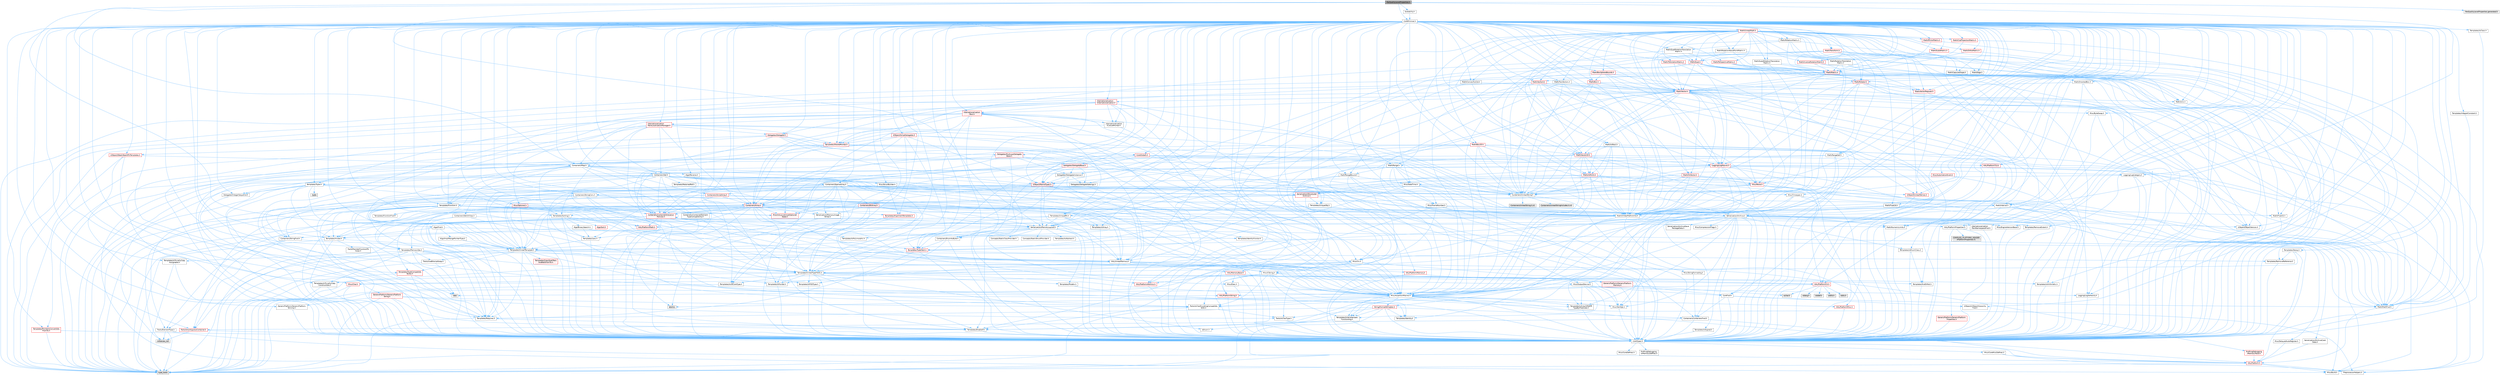 digraph "PerQualityLevelProperties.h"
{
 // INTERACTIVE_SVG=YES
 // LATEX_PDF_SIZE
  bgcolor="transparent";
  edge [fontname=Helvetica,fontsize=10,labelfontname=Helvetica,labelfontsize=10];
  node [fontname=Helvetica,fontsize=10,shape=box,height=0.2,width=0.4];
  Node1 [id="Node000001",label="PerQualityLevelProperties.h",height=0.2,width=0.4,color="gray40", fillcolor="grey60", style="filled", fontcolor="black",tooltip=" "];
  Node1 -> Node2 [id="edge1_Node000001_Node000002",color="steelblue1",style="solid",tooltip=" "];
  Node2 [id="Node000002",label="Serialization/Archive.h",height=0.2,width=0.4,color="grey40", fillcolor="white", style="filled",URL="$d7/d3b/Archive_8h.html",tooltip=" "];
  Node2 -> Node3 [id="edge2_Node000002_Node000003",color="steelblue1",style="solid",tooltip=" "];
  Node3 [id="Node000003",label="CoreFwd.h",height=0.2,width=0.4,color="grey40", fillcolor="white", style="filled",URL="$d1/d1e/CoreFwd_8h.html",tooltip=" "];
  Node3 -> Node4 [id="edge3_Node000003_Node000004",color="steelblue1",style="solid",tooltip=" "];
  Node4 [id="Node000004",label="CoreTypes.h",height=0.2,width=0.4,color="grey40", fillcolor="white", style="filled",URL="$dc/dec/CoreTypes_8h.html",tooltip=" "];
  Node4 -> Node5 [id="edge4_Node000004_Node000005",color="steelblue1",style="solid",tooltip=" "];
  Node5 [id="Node000005",label="HAL/Platform.h",height=0.2,width=0.4,color="red", fillcolor="#FFF0F0", style="filled",URL="$d9/dd0/Platform_8h.html",tooltip=" "];
  Node5 -> Node6 [id="edge5_Node000005_Node000006",color="steelblue1",style="solid",tooltip=" "];
  Node6 [id="Node000006",label="Misc/Build.h",height=0.2,width=0.4,color="grey40", fillcolor="white", style="filled",URL="$d3/dbb/Build_8h.html",tooltip=" "];
  Node5 -> Node8 [id="edge6_Node000005_Node000008",color="steelblue1",style="solid",tooltip=" "];
  Node8 [id="Node000008",label="type_traits",height=0.2,width=0.4,color="grey60", fillcolor="#E0E0E0", style="filled",tooltip=" "];
  Node5 -> Node9 [id="edge7_Node000005_Node000009",color="steelblue1",style="solid",tooltip=" "];
  Node9 [id="Node000009",label="PreprocessorHelpers.h",height=0.2,width=0.4,color="grey40", fillcolor="white", style="filled",URL="$db/ddb/PreprocessorHelpers_8h.html",tooltip=" "];
  Node4 -> Node15 [id="edge8_Node000004_Node000015",color="steelblue1",style="solid",tooltip=" "];
  Node15 [id="Node000015",label="ProfilingDebugging\l/UMemoryDefines.h",height=0.2,width=0.4,color="grey40", fillcolor="white", style="filled",URL="$d2/da2/UMemoryDefines_8h.html",tooltip=" "];
  Node4 -> Node16 [id="edge9_Node000004_Node000016",color="steelblue1",style="solid",tooltip=" "];
  Node16 [id="Node000016",label="Misc/CoreMiscDefines.h",height=0.2,width=0.4,color="grey40", fillcolor="white", style="filled",URL="$da/d38/CoreMiscDefines_8h.html",tooltip=" "];
  Node16 -> Node5 [id="edge10_Node000016_Node000005",color="steelblue1",style="solid",tooltip=" "];
  Node16 -> Node9 [id="edge11_Node000016_Node000009",color="steelblue1",style="solid",tooltip=" "];
  Node4 -> Node17 [id="edge12_Node000004_Node000017",color="steelblue1",style="solid",tooltip=" "];
  Node17 [id="Node000017",label="Misc/CoreDefines.h",height=0.2,width=0.4,color="grey40", fillcolor="white", style="filled",URL="$d3/dd2/CoreDefines_8h.html",tooltip=" "];
  Node3 -> Node18 [id="edge13_Node000003_Node000018",color="steelblue1",style="solid",tooltip=" "];
  Node18 [id="Node000018",label="Containers/ContainersFwd.h",height=0.2,width=0.4,color="grey40", fillcolor="white", style="filled",URL="$d4/d0a/ContainersFwd_8h.html",tooltip=" "];
  Node18 -> Node5 [id="edge14_Node000018_Node000005",color="steelblue1",style="solid",tooltip=" "];
  Node18 -> Node4 [id="edge15_Node000018_Node000004",color="steelblue1",style="solid",tooltip=" "];
  Node18 -> Node19 [id="edge16_Node000018_Node000019",color="steelblue1",style="solid",tooltip=" "];
  Node19 [id="Node000019",label="Traits/IsContiguousContainer.h",height=0.2,width=0.4,color="red", fillcolor="#FFF0F0", style="filled",URL="$d5/d3c/IsContiguousContainer_8h.html",tooltip=" "];
  Node19 -> Node4 [id="edge17_Node000019_Node000004",color="steelblue1",style="solid",tooltip=" "];
  Node19 -> Node21 [id="edge18_Node000019_Node000021",color="steelblue1",style="solid",tooltip=" "];
  Node21 [id="Node000021",label="initializer_list",height=0.2,width=0.4,color="grey60", fillcolor="#E0E0E0", style="filled",tooltip=" "];
  Node3 -> Node22 [id="edge19_Node000003_Node000022",color="steelblue1",style="solid",tooltip=" "];
  Node22 [id="Node000022",label="Math/MathFwd.h",height=0.2,width=0.4,color="grey40", fillcolor="white", style="filled",URL="$d2/d10/MathFwd_8h.html",tooltip=" "];
  Node22 -> Node5 [id="edge20_Node000022_Node000005",color="steelblue1",style="solid",tooltip=" "];
  Node3 -> Node23 [id="edge21_Node000003_Node000023",color="steelblue1",style="solid",tooltip=" "];
  Node23 [id="Node000023",label="UObject/UObjectHierarchy\lFwd.h",height=0.2,width=0.4,color="grey40", fillcolor="white", style="filled",URL="$d3/d13/UObjectHierarchyFwd_8h.html",tooltip=" "];
  Node2 -> Node4 [id="edge22_Node000002_Node000004",color="steelblue1",style="solid",tooltip=" "];
  Node2 -> Node24 [id="edge23_Node000002_Node000024",color="steelblue1",style="solid",tooltip=" "];
  Node24 [id="Node000024",label="HAL/PlatformProperties.h",height=0.2,width=0.4,color="grey40", fillcolor="white", style="filled",URL="$d9/db0/PlatformProperties_8h.html",tooltip=" "];
  Node24 -> Node4 [id="edge24_Node000024_Node000004",color="steelblue1",style="solid",tooltip=" "];
  Node24 -> Node25 [id="edge25_Node000024_Node000025",color="steelblue1",style="solid",tooltip=" "];
  Node25 [id="Node000025",label="GenericPlatform/GenericPlatform\lProperties.h",height=0.2,width=0.4,color="red", fillcolor="#FFF0F0", style="filled",URL="$d2/dcd/GenericPlatformProperties_8h.html",tooltip=" "];
  Node25 -> Node4 [id="edge26_Node000025_Node000004",color="steelblue1",style="solid",tooltip=" "];
  Node24 -> Node45 [id="edge27_Node000024_Node000045",color="steelblue1",style="solid",tooltip=" "];
  Node45 [id="Node000045",label="COMPILED_PLATFORM_HEADER\l(PlatformProperties.h)",height=0.2,width=0.4,color="grey60", fillcolor="#E0E0E0", style="filled",tooltip=" "];
  Node2 -> Node46 [id="edge28_Node000002_Node000046",color="steelblue1",style="solid",tooltip=" "];
  Node46 [id="Node000046",label="Internationalization\l/TextNamespaceFwd.h",height=0.2,width=0.4,color="grey40", fillcolor="white", style="filled",URL="$d8/d97/TextNamespaceFwd_8h.html",tooltip=" "];
  Node46 -> Node4 [id="edge29_Node000046_Node000004",color="steelblue1",style="solid",tooltip=" "];
  Node2 -> Node22 [id="edge30_Node000002_Node000022",color="steelblue1",style="solid",tooltip=" "];
  Node2 -> Node47 [id="edge31_Node000002_Node000047",color="steelblue1",style="solid",tooltip=" "];
  Node47 [id="Node000047",label="Misc/AssertionMacros.h",height=0.2,width=0.4,color="grey40", fillcolor="white", style="filled",URL="$d0/dfa/AssertionMacros_8h.html",tooltip=" "];
  Node47 -> Node4 [id="edge32_Node000047_Node000004",color="steelblue1",style="solid",tooltip=" "];
  Node47 -> Node5 [id="edge33_Node000047_Node000005",color="steelblue1",style="solid",tooltip=" "];
  Node47 -> Node48 [id="edge34_Node000047_Node000048",color="steelblue1",style="solid",tooltip=" "];
  Node48 [id="Node000048",label="HAL/PlatformMisc.h",height=0.2,width=0.4,color="red", fillcolor="#FFF0F0", style="filled",URL="$d0/df5/PlatformMisc_8h.html",tooltip=" "];
  Node48 -> Node4 [id="edge35_Node000048_Node000004",color="steelblue1",style="solid",tooltip=" "];
  Node47 -> Node9 [id="edge36_Node000047_Node000009",color="steelblue1",style="solid",tooltip=" "];
  Node47 -> Node58 [id="edge37_Node000047_Node000058",color="steelblue1",style="solid",tooltip=" "];
  Node58 [id="Node000058",label="Templates/EnableIf.h",height=0.2,width=0.4,color="grey40", fillcolor="white", style="filled",URL="$d7/d60/EnableIf_8h.html",tooltip=" "];
  Node58 -> Node4 [id="edge38_Node000058_Node000004",color="steelblue1",style="solid",tooltip=" "];
  Node47 -> Node59 [id="edge39_Node000047_Node000059",color="steelblue1",style="solid",tooltip=" "];
  Node59 [id="Node000059",label="Templates/IsArrayOrRefOf\lTypeByPredicate.h",height=0.2,width=0.4,color="grey40", fillcolor="white", style="filled",URL="$d6/da1/IsArrayOrRefOfTypeByPredicate_8h.html",tooltip=" "];
  Node59 -> Node4 [id="edge40_Node000059_Node000004",color="steelblue1",style="solid",tooltip=" "];
  Node47 -> Node60 [id="edge41_Node000047_Node000060",color="steelblue1",style="solid",tooltip=" "];
  Node60 [id="Node000060",label="Templates/IsValidVariadic\lFunctionArg.h",height=0.2,width=0.4,color="grey40", fillcolor="white", style="filled",URL="$d0/dc8/IsValidVariadicFunctionArg_8h.html",tooltip=" "];
  Node60 -> Node4 [id="edge42_Node000060_Node000004",color="steelblue1",style="solid",tooltip=" "];
  Node60 -> Node61 [id="edge43_Node000060_Node000061",color="steelblue1",style="solid",tooltip=" "];
  Node61 [id="Node000061",label="IsEnum.h",height=0.2,width=0.4,color="grey40", fillcolor="white", style="filled",URL="$d4/de5/IsEnum_8h.html",tooltip=" "];
  Node60 -> Node8 [id="edge44_Node000060_Node000008",color="steelblue1",style="solid",tooltip=" "];
  Node47 -> Node62 [id="edge45_Node000047_Node000062",color="steelblue1",style="solid",tooltip=" "];
  Node62 [id="Node000062",label="Traits/IsCharEncodingCompatible\lWith.h",height=0.2,width=0.4,color="grey40", fillcolor="white", style="filled",URL="$df/dd1/IsCharEncodingCompatibleWith_8h.html",tooltip=" "];
  Node62 -> Node8 [id="edge46_Node000062_Node000008",color="steelblue1",style="solid",tooltip=" "];
  Node62 -> Node63 [id="edge47_Node000062_Node000063",color="steelblue1",style="solid",tooltip=" "];
  Node63 [id="Node000063",label="Traits/IsCharType.h",height=0.2,width=0.4,color="grey40", fillcolor="white", style="filled",URL="$db/d51/IsCharType_8h.html",tooltip=" "];
  Node63 -> Node4 [id="edge48_Node000063_Node000004",color="steelblue1",style="solid",tooltip=" "];
  Node47 -> Node64 [id="edge49_Node000047_Node000064",color="steelblue1",style="solid",tooltip=" "];
  Node64 [id="Node000064",label="Misc/VarArgs.h",height=0.2,width=0.4,color="grey40", fillcolor="white", style="filled",URL="$d5/d6f/VarArgs_8h.html",tooltip=" "];
  Node64 -> Node4 [id="edge50_Node000064_Node000004",color="steelblue1",style="solid",tooltip=" "];
  Node47 -> Node65 [id="edge51_Node000047_Node000065",color="steelblue1",style="solid",tooltip=" "];
  Node65 [id="Node000065",label="String/FormatStringSan.h",height=0.2,width=0.4,color="red", fillcolor="#FFF0F0", style="filled",URL="$d3/d8b/FormatStringSan_8h.html",tooltip=" "];
  Node65 -> Node8 [id="edge52_Node000065_Node000008",color="steelblue1",style="solid",tooltip=" "];
  Node65 -> Node4 [id="edge53_Node000065_Node000004",color="steelblue1",style="solid",tooltip=" "];
  Node65 -> Node66 [id="edge54_Node000065_Node000066",color="steelblue1",style="solid",tooltip=" "];
  Node66 [id="Node000066",label="Templates/Requires.h",height=0.2,width=0.4,color="grey40", fillcolor="white", style="filled",URL="$dc/d96/Requires_8h.html",tooltip=" "];
  Node66 -> Node58 [id="edge55_Node000066_Node000058",color="steelblue1",style="solid",tooltip=" "];
  Node66 -> Node8 [id="edge56_Node000066_Node000008",color="steelblue1",style="solid",tooltip=" "];
  Node65 -> Node67 [id="edge57_Node000065_Node000067",color="steelblue1",style="solid",tooltip=" "];
  Node67 [id="Node000067",label="Templates/Identity.h",height=0.2,width=0.4,color="grey40", fillcolor="white", style="filled",URL="$d0/dd5/Identity_8h.html",tooltip=" "];
  Node65 -> Node60 [id="edge58_Node000065_Node000060",color="steelblue1",style="solid",tooltip=" "];
  Node65 -> Node63 [id="edge59_Node000065_Node000063",color="steelblue1",style="solid",tooltip=" "];
  Node65 -> Node18 [id="edge60_Node000065_Node000018",color="steelblue1",style="solid",tooltip=" "];
  Node47 -> Node71 [id="edge61_Node000047_Node000071",color="steelblue1",style="solid",tooltip=" "];
  Node71 [id="Node000071",label="atomic",height=0.2,width=0.4,color="grey60", fillcolor="#E0E0E0", style="filled",tooltip=" "];
  Node2 -> Node6 [id="edge62_Node000002_Node000006",color="steelblue1",style="solid",tooltip=" "];
  Node2 -> Node41 [id="edge63_Node000002_Node000041",color="steelblue1",style="solid",tooltip=" "];
  Node41 [id="Node000041",label="Misc/CompressionFlags.h",height=0.2,width=0.4,color="grey40", fillcolor="white", style="filled",URL="$d9/d76/CompressionFlags_8h.html",tooltip=" "];
  Node2 -> Node72 [id="edge64_Node000002_Node000072",color="steelblue1",style="solid",tooltip=" "];
  Node72 [id="Node000072",label="Misc/EngineVersionBase.h",height=0.2,width=0.4,color="grey40", fillcolor="white", style="filled",URL="$d5/d2b/EngineVersionBase_8h.html",tooltip=" "];
  Node72 -> Node4 [id="edge65_Node000072_Node000004",color="steelblue1",style="solid",tooltip=" "];
  Node2 -> Node64 [id="edge66_Node000002_Node000064",color="steelblue1",style="solid",tooltip=" "];
  Node2 -> Node73 [id="edge67_Node000002_Node000073",color="steelblue1",style="solid",tooltip=" "];
  Node73 [id="Node000073",label="Serialization/ArchiveCook\lData.h",height=0.2,width=0.4,color="grey40", fillcolor="white", style="filled",URL="$dc/db6/ArchiveCookData_8h.html",tooltip=" "];
  Node73 -> Node5 [id="edge68_Node000073_Node000005",color="steelblue1",style="solid",tooltip=" "];
  Node2 -> Node74 [id="edge69_Node000002_Node000074",color="steelblue1",style="solid",tooltip=" "];
  Node74 [id="Node000074",label="Serialization/ArchiveSave\lPackageData.h",height=0.2,width=0.4,color="grey40", fillcolor="white", style="filled",URL="$d1/d37/ArchiveSavePackageData_8h.html",tooltip=" "];
  Node2 -> Node58 [id="edge70_Node000002_Node000058",color="steelblue1",style="solid",tooltip=" "];
  Node2 -> Node59 [id="edge71_Node000002_Node000059",color="steelblue1",style="solid",tooltip=" "];
  Node2 -> Node75 [id="edge72_Node000002_Node000075",color="steelblue1",style="solid",tooltip=" "];
  Node75 [id="Node000075",label="Templates/IsEnumClass.h",height=0.2,width=0.4,color="grey40", fillcolor="white", style="filled",URL="$d7/d15/IsEnumClass_8h.html",tooltip=" "];
  Node75 -> Node4 [id="edge73_Node000075_Node000004",color="steelblue1",style="solid",tooltip=" "];
  Node75 -> Node76 [id="edge74_Node000075_Node000076",color="steelblue1",style="solid",tooltip=" "];
  Node76 [id="Node000076",label="Templates/AndOrNot.h",height=0.2,width=0.4,color="grey40", fillcolor="white", style="filled",URL="$db/d0a/AndOrNot_8h.html",tooltip=" "];
  Node76 -> Node4 [id="edge75_Node000076_Node000004",color="steelblue1",style="solid",tooltip=" "];
  Node2 -> Node77 [id="edge76_Node000002_Node000077",color="steelblue1",style="solid",tooltip=" "];
  Node77 [id="Node000077",label="Templates/IsSigned.h",height=0.2,width=0.4,color="grey40", fillcolor="white", style="filled",URL="$d8/dd8/IsSigned_8h.html",tooltip=" "];
  Node77 -> Node4 [id="edge77_Node000077_Node000004",color="steelblue1",style="solid",tooltip=" "];
  Node2 -> Node60 [id="edge78_Node000002_Node000060",color="steelblue1",style="solid",tooltip=" "];
  Node2 -> Node78 [id="edge79_Node000002_Node000078",color="steelblue1",style="solid",tooltip=" "];
  Node78 [id="Node000078",label="Templates/UnrealTemplate.h",height=0.2,width=0.4,color="grey40", fillcolor="white", style="filled",URL="$d4/d24/UnrealTemplate_8h.html",tooltip=" "];
  Node78 -> Node4 [id="edge80_Node000078_Node000004",color="steelblue1",style="solid",tooltip=" "];
  Node78 -> Node79 [id="edge81_Node000078_Node000079",color="steelblue1",style="solid",tooltip=" "];
  Node79 [id="Node000079",label="Templates/IsPointer.h",height=0.2,width=0.4,color="grey40", fillcolor="white", style="filled",URL="$d7/d05/IsPointer_8h.html",tooltip=" "];
  Node79 -> Node4 [id="edge82_Node000079_Node000004",color="steelblue1",style="solid",tooltip=" "];
  Node78 -> Node80 [id="edge83_Node000078_Node000080",color="steelblue1",style="solid",tooltip=" "];
  Node80 [id="Node000080",label="HAL/UnrealMemory.h",height=0.2,width=0.4,color="grey40", fillcolor="white", style="filled",URL="$d9/d96/UnrealMemory_8h.html",tooltip=" "];
  Node80 -> Node4 [id="edge84_Node000080_Node000004",color="steelblue1",style="solid",tooltip=" "];
  Node80 -> Node81 [id="edge85_Node000080_Node000081",color="steelblue1",style="solid",tooltip=" "];
  Node81 [id="Node000081",label="GenericPlatform/GenericPlatform\lMemory.h",height=0.2,width=0.4,color="red", fillcolor="#FFF0F0", style="filled",URL="$dd/d22/GenericPlatformMemory_8h.html",tooltip=" "];
  Node81 -> Node3 [id="edge86_Node000081_Node000003",color="steelblue1",style="solid",tooltip=" "];
  Node81 -> Node4 [id="edge87_Node000081_Node000004",color="steelblue1",style="solid",tooltip=" "];
  Node81 -> Node82 [id="edge88_Node000081_Node000082",color="steelblue1",style="solid",tooltip=" "];
  Node82 [id="Node000082",label="HAL/PlatformString.h",height=0.2,width=0.4,color="red", fillcolor="#FFF0F0", style="filled",URL="$db/db5/PlatformString_8h.html",tooltip=" "];
  Node82 -> Node4 [id="edge89_Node000082_Node000004",color="steelblue1",style="solid",tooltip=" "];
  Node81 -> Node32 [id="edge90_Node000081_Node000032",color="steelblue1",style="solid",tooltip=" "];
  Node32 [id="Node000032",label="wchar.h",height=0.2,width=0.4,color="grey60", fillcolor="#E0E0E0", style="filled",tooltip=" "];
  Node80 -> Node84 [id="edge91_Node000080_Node000084",color="steelblue1",style="solid",tooltip=" "];
  Node84 [id="Node000084",label="HAL/MemoryBase.h",height=0.2,width=0.4,color="red", fillcolor="#FFF0F0", style="filled",URL="$d6/d9f/MemoryBase_8h.html",tooltip=" "];
  Node84 -> Node4 [id="edge92_Node000084_Node000004",color="steelblue1",style="solid",tooltip=" "];
  Node84 -> Node51 [id="edge93_Node000084_Node000051",color="steelblue1",style="solid",tooltip=" "];
  Node51 [id="Node000051",label="HAL/PlatformAtomics.h",height=0.2,width=0.4,color="red", fillcolor="#FFF0F0", style="filled",URL="$d3/d36/PlatformAtomics_8h.html",tooltip=" "];
  Node51 -> Node4 [id="edge94_Node000051_Node000004",color="steelblue1",style="solid",tooltip=" "];
  Node84 -> Node30 [id="edge95_Node000084_Node000030",color="steelblue1",style="solid",tooltip=" "];
  Node30 [id="Node000030",label="HAL/PlatformCrt.h",height=0.2,width=0.4,color="red", fillcolor="#FFF0F0", style="filled",URL="$d8/d75/PlatformCrt_8h.html",tooltip=" "];
  Node30 -> Node31 [id="edge96_Node000030_Node000031",color="steelblue1",style="solid",tooltip=" "];
  Node31 [id="Node000031",label="new",height=0.2,width=0.4,color="grey60", fillcolor="#E0E0E0", style="filled",tooltip=" "];
  Node30 -> Node32 [id="edge97_Node000030_Node000032",color="steelblue1",style="solid",tooltip=" "];
  Node30 -> Node33 [id="edge98_Node000030_Node000033",color="steelblue1",style="solid",tooltip=" "];
  Node33 [id="Node000033",label="stddef.h",height=0.2,width=0.4,color="grey60", fillcolor="#E0E0E0", style="filled",tooltip=" "];
  Node30 -> Node34 [id="edge99_Node000030_Node000034",color="steelblue1",style="solid",tooltip=" "];
  Node34 [id="Node000034",label="stdlib.h",height=0.2,width=0.4,color="grey60", fillcolor="#E0E0E0", style="filled",tooltip=" "];
  Node30 -> Node35 [id="edge100_Node000030_Node000035",color="steelblue1",style="solid",tooltip=" "];
  Node35 [id="Node000035",label="stdio.h",height=0.2,width=0.4,color="grey60", fillcolor="#E0E0E0", style="filled",tooltip=" "];
  Node30 -> Node36 [id="edge101_Node000030_Node000036",color="steelblue1",style="solid",tooltip=" "];
  Node36 [id="Node000036",label="stdarg.h",height=0.2,width=0.4,color="grey60", fillcolor="#E0E0E0", style="filled",tooltip=" "];
  Node84 -> Node85 [id="edge102_Node000084_Node000085",color="steelblue1",style="solid",tooltip=" "];
  Node85 [id="Node000085",label="Misc/Exec.h",height=0.2,width=0.4,color="grey40", fillcolor="white", style="filled",URL="$de/ddb/Exec_8h.html",tooltip=" "];
  Node85 -> Node4 [id="edge103_Node000085_Node000004",color="steelblue1",style="solid",tooltip=" "];
  Node85 -> Node47 [id="edge104_Node000085_Node000047",color="steelblue1",style="solid",tooltip=" "];
  Node84 -> Node86 [id="edge105_Node000084_Node000086",color="steelblue1",style="solid",tooltip=" "];
  Node86 [id="Node000086",label="Misc/OutputDevice.h",height=0.2,width=0.4,color="grey40", fillcolor="white", style="filled",URL="$d7/d32/OutputDevice_8h.html",tooltip=" "];
  Node86 -> Node3 [id="edge106_Node000086_Node000003",color="steelblue1",style="solid",tooltip=" "];
  Node86 -> Node4 [id="edge107_Node000086_Node000004",color="steelblue1",style="solid",tooltip=" "];
  Node86 -> Node87 [id="edge108_Node000086_Node000087",color="steelblue1",style="solid",tooltip=" "];
  Node87 [id="Node000087",label="Logging/LogVerbosity.h",height=0.2,width=0.4,color="grey40", fillcolor="white", style="filled",URL="$d2/d8f/LogVerbosity_8h.html",tooltip=" "];
  Node87 -> Node4 [id="edge109_Node000087_Node000004",color="steelblue1",style="solid",tooltip=" "];
  Node86 -> Node64 [id="edge110_Node000086_Node000064",color="steelblue1",style="solid",tooltip=" "];
  Node86 -> Node59 [id="edge111_Node000086_Node000059",color="steelblue1",style="solid",tooltip=" "];
  Node86 -> Node60 [id="edge112_Node000086_Node000060",color="steelblue1",style="solid",tooltip=" "];
  Node86 -> Node62 [id="edge113_Node000086_Node000062",color="steelblue1",style="solid",tooltip=" "];
  Node80 -> Node96 [id="edge114_Node000080_Node000096",color="steelblue1",style="solid",tooltip=" "];
  Node96 [id="Node000096",label="HAL/PlatformMemory.h",height=0.2,width=0.4,color="red", fillcolor="#FFF0F0", style="filled",URL="$de/d68/PlatformMemory_8h.html",tooltip=" "];
  Node96 -> Node4 [id="edge115_Node000096_Node000004",color="steelblue1",style="solid",tooltip=" "];
  Node96 -> Node81 [id="edge116_Node000096_Node000081",color="steelblue1",style="solid",tooltip=" "];
  Node80 -> Node98 [id="edge117_Node000080_Node000098",color="steelblue1",style="solid",tooltip=" "];
  Node98 [id="Node000098",label="ProfilingDebugging\l/MemoryTrace.h",height=0.2,width=0.4,color="red", fillcolor="#FFF0F0", style="filled",URL="$da/dd7/MemoryTrace_8h.html",tooltip=" "];
  Node98 -> Node5 [id="edge118_Node000098_Node000005",color="steelblue1",style="solid",tooltip=" "];
  Node80 -> Node79 [id="edge119_Node000080_Node000079",color="steelblue1",style="solid",tooltip=" "];
  Node78 -> Node99 [id="edge120_Node000078_Node000099",color="steelblue1",style="solid",tooltip=" "];
  Node99 [id="Node000099",label="Templates/CopyQualifiers\lAndRefsFromTo.h",height=0.2,width=0.4,color="red", fillcolor="#FFF0F0", style="filled",URL="$d3/db3/CopyQualifiersAndRefsFromTo_8h.html",tooltip=" "];
  Node78 -> Node101 [id="edge121_Node000078_Node000101",color="steelblue1",style="solid",tooltip=" "];
  Node101 [id="Node000101",label="Templates/UnrealTypeTraits.h",height=0.2,width=0.4,color="grey40", fillcolor="white", style="filled",URL="$d2/d2d/UnrealTypeTraits_8h.html",tooltip=" "];
  Node101 -> Node4 [id="edge122_Node000101_Node000004",color="steelblue1",style="solid",tooltip=" "];
  Node101 -> Node79 [id="edge123_Node000101_Node000079",color="steelblue1",style="solid",tooltip=" "];
  Node101 -> Node47 [id="edge124_Node000101_Node000047",color="steelblue1",style="solid",tooltip=" "];
  Node101 -> Node76 [id="edge125_Node000101_Node000076",color="steelblue1",style="solid",tooltip=" "];
  Node101 -> Node58 [id="edge126_Node000101_Node000058",color="steelblue1",style="solid",tooltip=" "];
  Node101 -> Node102 [id="edge127_Node000101_Node000102",color="steelblue1",style="solid",tooltip=" "];
  Node102 [id="Node000102",label="Templates/IsArithmetic.h",height=0.2,width=0.4,color="grey40", fillcolor="white", style="filled",URL="$d2/d5d/IsArithmetic_8h.html",tooltip=" "];
  Node102 -> Node4 [id="edge128_Node000102_Node000004",color="steelblue1",style="solid",tooltip=" "];
  Node101 -> Node61 [id="edge129_Node000101_Node000061",color="steelblue1",style="solid",tooltip=" "];
  Node101 -> Node103 [id="edge130_Node000101_Node000103",color="steelblue1",style="solid",tooltip=" "];
  Node103 [id="Node000103",label="Templates/Models.h",height=0.2,width=0.4,color="grey40", fillcolor="white", style="filled",URL="$d3/d0c/Models_8h.html",tooltip=" "];
  Node103 -> Node67 [id="edge131_Node000103_Node000067",color="steelblue1",style="solid",tooltip=" "];
  Node101 -> Node104 [id="edge132_Node000101_Node000104",color="steelblue1",style="solid",tooltip=" "];
  Node104 [id="Node000104",label="Templates/IsPODType.h",height=0.2,width=0.4,color="grey40", fillcolor="white", style="filled",URL="$d7/db1/IsPODType_8h.html",tooltip=" "];
  Node104 -> Node4 [id="edge133_Node000104_Node000004",color="steelblue1",style="solid",tooltip=" "];
  Node101 -> Node105 [id="edge134_Node000101_Node000105",color="steelblue1",style="solid",tooltip=" "];
  Node105 [id="Node000105",label="Templates/IsUECoreType.h",height=0.2,width=0.4,color="grey40", fillcolor="white", style="filled",URL="$d1/db8/IsUECoreType_8h.html",tooltip=" "];
  Node105 -> Node4 [id="edge135_Node000105_Node000004",color="steelblue1",style="solid",tooltip=" "];
  Node105 -> Node8 [id="edge136_Node000105_Node000008",color="steelblue1",style="solid",tooltip=" "];
  Node101 -> Node93 [id="edge137_Node000101_Node000093",color="steelblue1",style="solid",tooltip=" "];
  Node93 [id="Node000093",label="Templates/IsTriviallyCopy\lConstructible.h",height=0.2,width=0.4,color="grey40", fillcolor="white", style="filled",URL="$d3/d78/IsTriviallyCopyConstructible_8h.html",tooltip=" "];
  Node93 -> Node4 [id="edge138_Node000093_Node000004",color="steelblue1",style="solid",tooltip=" "];
  Node93 -> Node8 [id="edge139_Node000093_Node000008",color="steelblue1",style="solid",tooltip=" "];
  Node78 -> Node106 [id="edge140_Node000078_Node000106",color="steelblue1",style="solid",tooltip=" "];
  Node106 [id="Node000106",label="Templates/RemoveReference.h",height=0.2,width=0.4,color="grey40", fillcolor="white", style="filled",URL="$da/dbe/RemoveReference_8h.html",tooltip=" "];
  Node106 -> Node4 [id="edge141_Node000106_Node000004",color="steelblue1",style="solid",tooltip=" "];
  Node78 -> Node66 [id="edge142_Node000078_Node000066",color="steelblue1",style="solid",tooltip=" "];
  Node78 -> Node107 [id="edge143_Node000078_Node000107",color="steelblue1",style="solid",tooltip=" "];
  Node107 [id="Node000107",label="Templates/TypeCompatible\lBytes.h",height=0.2,width=0.4,color="red", fillcolor="#FFF0F0", style="filled",URL="$df/d0a/TypeCompatibleBytes_8h.html",tooltip=" "];
  Node107 -> Node4 [id="edge144_Node000107_Node000004",color="steelblue1",style="solid",tooltip=" "];
  Node107 -> Node31 [id="edge145_Node000107_Node000031",color="steelblue1",style="solid",tooltip=" "];
  Node107 -> Node8 [id="edge146_Node000107_Node000008",color="steelblue1",style="solid",tooltip=" "];
  Node78 -> Node67 [id="edge147_Node000078_Node000067",color="steelblue1",style="solid",tooltip=" "];
  Node78 -> Node19 [id="edge148_Node000078_Node000019",color="steelblue1",style="solid",tooltip=" "];
  Node78 -> Node108 [id="edge149_Node000078_Node000108",color="steelblue1",style="solid",tooltip=" "];
  Node108 [id="Node000108",label="Traits/UseBitwiseSwap.h",height=0.2,width=0.4,color="grey40", fillcolor="white", style="filled",URL="$db/df3/UseBitwiseSwap_8h.html",tooltip=" "];
  Node108 -> Node4 [id="edge150_Node000108_Node000004",color="steelblue1",style="solid",tooltip=" "];
  Node108 -> Node8 [id="edge151_Node000108_Node000008",color="steelblue1",style="solid",tooltip=" "];
  Node78 -> Node8 [id="edge152_Node000078_Node000008",color="steelblue1",style="solid",tooltip=" "];
  Node2 -> Node62 [id="edge153_Node000002_Node000062",color="steelblue1",style="solid",tooltip=" "];
  Node2 -> Node109 [id="edge154_Node000002_Node000109",color="steelblue1",style="solid",tooltip=" "];
  Node109 [id="Node000109",label="UObject/ObjectVersion.h",height=0.2,width=0.4,color="grey40", fillcolor="white", style="filled",URL="$da/d63/ObjectVersion_8h.html",tooltip=" "];
  Node109 -> Node4 [id="edge155_Node000109_Node000004",color="steelblue1",style="solid",tooltip=" "];
  Node1 -> Node110 [id="edge156_Node000001_Node000110",color="steelblue1",style="solid",tooltip=" "];
  Node110 [id="Node000110",label="Containers/Map.h",height=0.2,width=0.4,color="grey40", fillcolor="white", style="filled",URL="$df/d79/Map_8h.html",tooltip=" "];
  Node110 -> Node4 [id="edge157_Node000110_Node000004",color="steelblue1",style="solid",tooltip=" "];
  Node110 -> Node111 [id="edge158_Node000110_Node000111",color="steelblue1",style="solid",tooltip=" "];
  Node111 [id="Node000111",label="Algo/Reverse.h",height=0.2,width=0.4,color="grey40", fillcolor="white", style="filled",URL="$d5/d93/Reverse_8h.html",tooltip=" "];
  Node111 -> Node4 [id="edge159_Node000111_Node000004",color="steelblue1",style="solid",tooltip=" "];
  Node111 -> Node78 [id="edge160_Node000111_Node000078",color="steelblue1",style="solid",tooltip=" "];
  Node110 -> Node112 [id="edge161_Node000110_Node000112",color="steelblue1",style="solid",tooltip=" "];
  Node112 [id="Node000112",label="Containers/ContainerElement\lTypeCompatibility.h",height=0.2,width=0.4,color="grey40", fillcolor="white", style="filled",URL="$df/ddf/ContainerElementTypeCompatibility_8h.html",tooltip=" "];
  Node112 -> Node4 [id="edge162_Node000112_Node000004",color="steelblue1",style="solid",tooltip=" "];
  Node112 -> Node101 [id="edge163_Node000112_Node000101",color="steelblue1",style="solid",tooltip=" "];
  Node110 -> Node113 [id="edge164_Node000110_Node000113",color="steelblue1",style="solid",tooltip=" "];
  Node113 [id="Node000113",label="Containers/Set.h",height=0.2,width=0.4,color="grey40", fillcolor="white", style="filled",URL="$d4/d45/Set_8h.html",tooltip=" "];
  Node113 -> Node114 [id="edge165_Node000113_Node000114",color="steelblue1",style="solid",tooltip=" "];
  Node114 [id="Node000114",label="Containers/ContainerAllocation\lPolicies.h",height=0.2,width=0.4,color="red", fillcolor="#FFF0F0", style="filled",URL="$d7/dff/ContainerAllocationPolicies_8h.html",tooltip=" "];
  Node114 -> Node4 [id="edge166_Node000114_Node000004",color="steelblue1",style="solid",tooltip=" "];
  Node114 -> Node114 [id="edge167_Node000114_Node000114",color="steelblue1",style="solid",tooltip=" "];
  Node114 -> Node116 [id="edge168_Node000114_Node000116",color="steelblue1",style="solid",tooltip=" "];
  Node116 [id="Node000116",label="HAL/PlatformMath.h",height=0.2,width=0.4,color="red", fillcolor="#FFF0F0", style="filled",URL="$dc/d53/PlatformMath_8h.html",tooltip=" "];
  Node116 -> Node4 [id="edge169_Node000116_Node000004",color="steelblue1",style="solid",tooltip=" "];
  Node114 -> Node80 [id="edge170_Node000114_Node000080",color="steelblue1",style="solid",tooltip=" "];
  Node114 -> Node40 [id="edge171_Node000114_Node000040",color="steelblue1",style="solid",tooltip=" "];
  Node40 [id="Node000040",label="Math/NumericLimits.h",height=0.2,width=0.4,color="grey40", fillcolor="white", style="filled",URL="$df/d1b/NumericLimits_8h.html",tooltip=" "];
  Node40 -> Node4 [id="edge172_Node000040_Node000004",color="steelblue1",style="solid",tooltip=" "];
  Node114 -> Node47 [id="edge173_Node000114_Node000047",color="steelblue1",style="solid",tooltip=" "];
  Node114 -> Node123 [id="edge174_Node000114_Node000123",color="steelblue1",style="solid",tooltip=" "];
  Node123 [id="Node000123",label="Templates/IsPolymorphic.h",height=0.2,width=0.4,color="grey40", fillcolor="white", style="filled",URL="$dc/d20/IsPolymorphic_8h.html",tooltip=" "];
  Node114 -> Node124 [id="edge175_Node000114_Node000124",color="steelblue1",style="solid",tooltip=" "];
  Node124 [id="Node000124",label="Templates/MemoryOps.h",height=0.2,width=0.4,color="grey40", fillcolor="white", style="filled",URL="$db/dea/MemoryOps_8h.html",tooltip=" "];
  Node124 -> Node4 [id="edge176_Node000124_Node000004",color="steelblue1",style="solid",tooltip=" "];
  Node124 -> Node80 [id="edge177_Node000124_Node000080",color="steelblue1",style="solid",tooltip=" "];
  Node124 -> Node94 [id="edge178_Node000124_Node000094",color="steelblue1",style="solid",tooltip=" "];
  Node94 [id="Node000094",label="Templates/IsTriviallyCopy\lAssignable.h",height=0.2,width=0.4,color="grey40", fillcolor="white", style="filled",URL="$d2/df2/IsTriviallyCopyAssignable_8h.html",tooltip=" "];
  Node94 -> Node4 [id="edge179_Node000094_Node000004",color="steelblue1",style="solid",tooltip=" "];
  Node94 -> Node8 [id="edge180_Node000094_Node000008",color="steelblue1",style="solid",tooltip=" "];
  Node124 -> Node93 [id="edge181_Node000124_Node000093",color="steelblue1",style="solid",tooltip=" "];
  Node124 -> Node66 [id="edge182_Node000124_Node000066",color="steelblue1",style="solid",tooltip=" "];
  Node124 -> Node101 [id="edge183_Node000124_Node000101",color="steelblue1",style="solid",tooltip=" "];
  Node124 -> Node108 [id="edge184_Node000124_Node000108",color="steelblue1",style="solid",tooltip=" "];
  Node124 -> Node31 [id="edge185_Node000124_Node000031",color="steelblue1",style="solid",tooltip=" "];
  Node124 -> Node8 [id="edge186_Node000124_Node000008",color="steelblue1",style="solid",tooltip=" "];
  Node114 -> Node107 [id="edge187_Node000114_Node000107",color="steelblue1",style="solid",tooltip=" "];
  Node114 -> Node8 [id="edge188_Node000114_Node000008",color="steelblue1",style="solid",tooltip=" "];
  Node113 -> Node112 [id="edge189_Node000113_Node000112",color="steelblue1",style="solid",tooltip=" "];
  Node113 -> Node125 [id="edge190_Node000113_Node000125",color="steelblue1",style="solid",tooltip=" "];
  Node125 [id="Node000125",label="Containers/SetUtilities.h",height=0.2,width=0.4,color="grey40", fillcolor="white", style="filled",URL="$dc/de5/SetUtilities_8h.html",tooltip=" "];
  Node125 -> Node4 [id="edge191_Node000125_Node000004",color="steelblue1",style="solid",tooltip=" "];
  Node125 -> Node126 [id="edge192_Node000125_Node000126",color="steelblue1",style="solid",tooltip=" "];
  Node126 [id="Node000126",label="Serialization/MemoryLayout.h",height=0.2,width=0.4,color="grey40", fillcolor="white", style="filled",URL="$d7/d66/MemoryLayout_8h.html",tooltip=" "];
  Node126 -> Node127 [id="edge193_Node000126_Node000127",color="steelblue1",style="solid",tooltip=" "];
  Node127 [id="Node000127",label="Concepts/StaticClassProvider.h",height=0.2,width=0.4,color="grey40", fillcolor="white", style="filled",URL="$dd/d83/StaticClassProvider_8h.html",tooltip=" "];
  Node126 -> Node128 [id="edge194_Node000126_Node000128",color="steelblue1",style="solid",tooltip=" "];
  Node128 [id="Node000128",label="Concepts/StaticStructProvider.h",height=0.2,width=0.4,color="grey40", fillcolor="white", style="filled",URL="$d5/d77/StaticStructProvider_8h.html",tooltip=" "];
  Node126 -> Node129 [id="edge195_Node000126_Node000129",color="steelblue1",style="solid",tooltip=" "];
  Node129 [id="Node000129",label="Containers/EnumAsByte.h",height=0.2,width=0.4,color="grey40", fillcolor="white", style="filled",URL="$d6/d9a/EnumAsByte_8h.html",tooltip=" "];
  Node129 -> Node4 [id="edge196_Node000129_Node000004",color="steelblue1",style="solid",tooltip=" "];
  Node129 -> Node104 [id="edge197_Node000129_Node000104",color="steelblue1",style="solid",tooltip=" "];
  Node129 -> Node130 [id="edge198_Node000129_Node000130",color="steelblue1",style="solid",tooltip=" "];
  Node130 [id="Node000130",label="Templates/TypeHash.h",height=0.2,width=0.4,color="red", fillcolor="#FFF0F0", style="filled",URL="$d1/d62/TypeHash_8h.html",tooltip=" "];
  Node130 -> Node4 [id="edge199_Node000130_Node000004",color="steelblue1",style="solid",tooltip=" "];
  Node130 -> Node66 [id="edge200_Node000130_Node000066",color="steelblue1",style="solid",tooltip=" "];
  Node130 -> Node131 [id="edge201_Node000130_Node000131",color="steelblue1",style="solid",tooltip=" "];
  Node131 [id="Node000131",label="Misc/Crc.h",height=0.2,width=0.4,color="grey40", fillcolor="white", style="filled",URL="$d4/dd2/Crc_8h.html",tooltip=" "];
  Node131 -> Node4 [id="edge202_Node000131_Node000004",color="steelblue1",style="solid",tooltip=" "];
  Node131 -> Node82 [id="edge203_Node000131_Node000082",color="steelblue1",style="solid",tooltip=" "];
  Node131 -> Node47 [id="edge204_Node000131_Node000047",color="steelblue1",style="solid",tooltip=" "];
  Node131 -> Node132 [id="edge205_Node000131_Node000132",color="steelblue1",style="solid",tooltip=" "];
  Node132 [id="Node000132",label="Misc/CString.h",height=0.2,width=0.4,color="grey40", fillcolor="white", style="filled",URL="$d2/d49/CString_8h.html",tooltip=" "];
  Node132 -> Node4 [id="edge206_Node000132_Node000004",color="steelblue1",style="solid",tooltip=" "];
  Node132 -> Node30 [id="edge207_Node000132_Node000030",color="steelblue1",style="solid",tooltip=" "];
  Node132 -> Node82 [id="edge208_Node000132_Node000082",color="steelblue1",style="solid",tooltip=" "];
  Node132 -> Node47 [id="edge209_Node000132_Node000047",color="steelblue1",style="solid",tooltip=" "];
  Node132 -> Node133 [id="edge210_Node000132_Node000133",color="steelblue1",style="solid",tooltip=" "];
  Node133 [id="Node000133",label="Misc/Char.h",height=0.2,width=0.4,color="red", fillcolor="#FFF0F0", style="filled",URL="$d0/d58/Char_8h.html",tooltip=" "];
  Node133 -> Node4 [id="edge211_Node000133_Node000004",color="steelblue1",style="solid",tooltip=" "];
  Node133 -> Node8 [id="edge212_Node000133_Node000008",color="steelblue1",style="solid",tooltip=" "];
  Node132 -> Node64 [id="edge213_Node000132_Node000064",color="steelblue1",style="solid",tooltip=" "];
  Node132 -> Node59 [id="edge214_Node000132_Node000059",color="steelblue1",style="solid",tooltip=" "];
  Node132 -> Node60 [id="edge215_Node000132_Node000060",color="steelblue1",style="solid",tooltip=" "];
  Node132 -> Node62 [id="edge216_Node000132_Node000062",color="steelblue1",style="solid",tooltip=" "];
  Node131 -> Node133 [id="edge217_Node000131_Node000133",color="steelblue1",style="solid",tooltip=" "];
  Node131 -> Node101 [id="edge218_Node000131_Node000101",color="steelblue1",style="solid",tooltip=" "];
  Node131 -> Node63 [id="edge219_Node000131_Node000063",color="steelblue1",style="solid",tooltip=" "];
  Node130 -> Node8 [id="edge220_Node000130_Node000008",color="steelblue1",style="solid",tooltip=" "];
  Node126 -> Node27 [id="edge221_Node000126_Node000027",color="steelblue1",style="solid",tooltip=" "];
  Node27 [id="Node000027",label="Containers/StringFwd.h",height=0.2,width=0.4,color="grey40", fillcolor="white", style="filled",URL="$df/d37/StringFwd_8h.html",tooltip=" "];
  Node27 -> Node4 [id="edge222_Node000027_Node000004",color="steelblue1",style="solid",tooltip=" "];
  Node27 -> Node28 [id="edge223_Node000027_Node000028",color="steelblue1",style="solid",tooltip=" "];
  Node28 [id="Node000028",label="Traits/ElementType.h",height=0.2,width=0.4,color="grey40", fillcolor="white", style="filled",URL="$d5/d4f/ElementType_8h.html",tooltip=" "];
  Node28 -> Node5 [id="edge224_Node000028_Node000005",color="steelblue1",style="solid",tooltip=" "];
  Node28 -> Node21 [id="edge225_Node000028_Node000021",color="steelblue1",style="solid",tooltip=" "];
  Node28 -> Node8 [id="edge226_Node000028_Node000008",color="steelblue1",style="solid",tooltip=" "];
  Node27 -> Node19 [id="edge227_Node000027_Node000019",color="steelblue1",style="solid",tooltip=" "];
  Node126 -> Node80 [id="edge228_Node000126_Node000080",color="steelblue1",style="solid",tooltip=" "];
  Node126 -> Node137 [id="edge229_Node000126_Node000137",color="steelblue1",style="solid",tooltip=" "];
  Node137 [id="Node000137",label="Misc/DelayedAutoRegister.h",height=0.2,width=0.4,color="grey40", fillcolor="white", style="filled",URL="$d1/dda/DelayedAutoRegister_8h.html",tooltip=" "];
  Node137 -> Node5 [id="edge230_Node000137_Node000005",color="steelblue1",style="solid",tooltip=" "];
  Node126 -> Node58 [id="edge231_Node000126_Node000058",color="steelblue1",style="solid",tooltip=" "];
  Node126 -> Node138 [id="edge232_Node000126_Node000138",color="steelblue1",style="solid",tooltip=" "];
  Node138 [id="Node000138",label="Templates/IsAbstract.h",height=0.2,width=0.4,color="grey40", fillcolor="white", style="filled",URL="$d8/db7/IsAbstract_8h.html",tooltip=" "];
  Node126 -> Node123 [id="edge233_Node000126_Node000123",color="steelblue1",style="solid",tooltip=" "];
  Node126 -> Node103 [id="edge234_Node000126_Node000103",color="steelblue1",style="solid",tooltip=" "];
  Node126 -> Node78 [id="edge235_Node000126_Node000078",color="steelblue1",style="solid",tooltip=" "];
  Node125 -> Node124 [id="edge236_Node000125_Node000124",color="steelblue1",style="solid",tooltip=" "];
  Node125 -> Node101 [id="edge237_Node000125_Node000101",color="steelblue1",style="solid",tooltip=" "];
  Node113 -> Node139 [id="edge238_Node000113_Node000139",color="steelblue1",style="solid",tooltip=" "];
  Node139 [id="Node000139",label="Containers/SparseArray.h",height=0.2,width=0.4,color="grey40", fillcolor="white", style="filled",URL="$d5/dbf/SparseArray_8h.html",tooltip=" "];
  Node139 -> Node4 [id="edge239_Node000139_Node000004",color="steelblue1",style="solid",tooltip=" "];
  Node139 -> Node47 [id="edge240_Node000139_Node000047",color="steelblue1",style="solid",tooltip=" "];
  Node139 -> Node80 [id="edge241_Node000139_Node000080",color="steelblue1",style="solid",tooltip=" "];
  Node139 -> Node101 [id="edge242_Node000139_Node000101",color="steelblue1",style="solid",tooltip=" "];
  Node139 -> Node78 [id="edge243_Node000139_Node000078",color="steelblue1",style="solid",tooltip=" "];
  Node139 -> Node114 [id="edge244_Node000139_Node000114",color="steelblue1",style="solid",tooltip=" "];
  Node139 -> Node140 [id="edge245_Node000139_Node000140",color="steelblue1",style="solid",tooltip=" "];
  Node140 [id="Node000140",label="Templates/Less.h",height=0.2,width=0.4,color="grey40", fillcolor="white", style="filled",URL="$de/dc8/Less_8h.html",tooltip=" "];
  Node140 -> Node4 [id="edge246_Node000140_Node000004",color="steelblue1",style="solid",tooltip=" "];
  Node140 -> Node78 [id="edge247_Node000140_Node000078",color="steelblue1",style="solid",tooltip=" "];
  Node139 -> Node141 [id="edge248_Node000139_Node000141",color="steelblue1",style="solid",tooltip=" "];
  Node141 [id="Node000141",label="Containers/Array.h",height=0.2,width=0.4,color="red", fillcolor="#FFF0F0", style="filled",URL="$df/dd0/Array_8h.html",tooltip=" "];
  Node141 -> Node4 [id="edge249_Node000141_Node000004",color="steelblue1",style="solid",tooltip=" "];
  Node141 -> Node47 [id="edge250_Node000141_Node000047",color="steelblue1",style="solid",tooltip=" "];
  Node141 -> Node142 [id="edge251_Node000141_Node000142",color="steelblue1",style="solid",tooltip=" "];
  Node142 [id="Node000142",label="Misc/IntrusiveUnsetOptional\lState.h",height=0.2,width=0.4,color="red", fillcolor="#FFF0F0", style="filled",URL="$d2/d0a/IntrusiveUnsetOptionalState_8h.html",tooltip=" "];
  Node141 -> Node80 [id="edge252_Node000141_Node000080",color="steelblue1",style="solid",tooltip=" "];
  Node141 -> Node101 [id="edge253_Node000141_Node000101",color="steelblue1",style="solid",tooltip=" "];
  Node141 -> Node78 [id="edge254_Node000141_Node000078",color="steelblue1",style="solid",tooltip=" "];
  Node141 -> Node114 [id="edge255_Node000141_Node000114",color="steelblue1",style="solid",tooltip=" "];
  Node141 -> Node112 [id="edge256_Node000141_Node000112",color="steelblue1",style="solid",tooltip=" "];
  Node141 -> Node2 [id="edge257_Node000141_Node000002",color="steelblue1",style="solid",tooltip=" "];
  Node141 -> Node147 [id="edge258_Node000141_Node000147",color="steelblue1",style="solid",tooltip=" "];
  Node147 [id="Node000147",label="Serialization/MemoryImage\lWriter.h",height=0.2,width=0.4,color="grey40", fillcolor="white", style="filled",URL="$d0/d08/MemoryImageWriter_8h.html",tooltip=" "];
  Node147 -> Node4 [id="edge259_Node000147_Node000004",color="steelblue1",style="solid",tooltip=" "];
  Node147 -> Node126 [id="edge260_Node000147_Node000126",color="steelblue1",style="solid",tooltip=" "];
  Node141 -> Node154 [id="edge261_Node000141_Node000154",color="steelblue1",style="solid",tooltip=" "];
  Node154 [id="Node000154",label="Templates/IdentityFunctor.h",height=0.2,width=0.4,color="grey40", fillcolor="white", style="filled",URL="$d7/d2e/IdentityFunctor_8h.html",tooltip=" "];
  Node154 -> Node5 [id="edge262_Node000154_Node000005",color="steelblue1",style="solid",tooltip=" "];
  Node141 -> Node150 [id="edge263_Node000141_Node000150",color="steelblue1",style="solid",tooltip=" "];
  Node150 [id="Node000150",label="Templates/Invoke.h",height=0.2,width=0.4,color="grey40", fillcolor="white", style="filled",URL="$d7/deb/Invoke_8h.html",tooltip=" "];
  Node150 -> Node4 [id="edge264_Node000150_Node000004",color="steelblue1",style="solid",tooltip=" "];
  Node150 -> Node151 [id="edge265_Node000150_Node000151",color="steelblue1",style="solid",tooltip=" "];
  Node151 [id="Node000151",label="Traits/MemberFunctionPtr\lOuter.h",height=0.2,width=0.4,color="grey40", fillcolor="white", style="filled",URL="$db/da7/MemberFunctionPtrOuter_8h.html",tooltip=" "];
  Node150 -> Node78 [id="edge266_Node000150_Node000078",color="steelblue1",style="solid",tooltip=" "];
  Node150 -> Node8 [id="edge267_Node000150_Node000008",color="steelblue1",style="solid",tooltip=" "];
  Node141 -> Node140 [id="edge268_Node000141_Node000140",color="steelblue1",style="solid",tooltip=" "];
  Node141 -> Node66 [id="edge269_Node000141_Node000066",color="steelblue1",style="solid",tooltip=" "];
  Node141 -> Node162 [id="edge270_Node000141_Node000162",color="steelblue1",style="solid",tooltip=" "];
  Node162 [id="Node000162",label="Templates/Sorting.h",height=0.2,width=0.4,color="grey40", fillcolor="white", style="filled",URL="$d3/d9e/Sorting_8h.html",tooltip=" "];
  Node162 -> Node4 [id="edge271_Node000162_Node000004",color="steelblue1",style="solid",tooltip=" "];
  Node162 -> Node158 [id="edge272_Node000162_Node000158",color="steelblue1",style="solid",tooltip=" "];
  Node158 [id="Node000158",label="Algo/BinarySearch.h",height=0.2,width=0.4,color="grey40", fillcolor="white", style="filled",URL="$db/db4/BinarySearch_8h.html",tooltip=" "];
  Node158 -> Node154 [id="edge273_Node000158_Node000154",color="steelblue1",style="solid",tooltip=" "];
  Node158 -> Node150 [id="edge274_Node000158_Node000150",color="steelblue1",style="solid",tooltip=" "];
  Node158 -> Node140 [id="edge275_Node000158_Node000140",color="steelblue1",style="solid",tooltip=" "];
  Node162 -> Node163 [id="edge276_Node000162_Node000163",color="steelblue1",style="solid",tooltip=" "];
  Node163 [id="Node000163",label="Algo/Sort.h",height=0.2,width=0.4,color="red", fillcolor="#FFF0F0", style="filled",URL="$d1/d87/Sort_8h.html",tooltip=" "];
  Node162 -> Node116 [id="edge277_Node000162_Node000116",color="steelblue1",style="solid",tooltip=" "];
  Node162 -> Node140 [id="edge278_Node000162_Node000140",color="steelblue1",style="solid",tooltip=" "];
  Node141 -> Node166 [id="edge279_Node000141_Node000166",color="steelblue1",style="solid",tooltip=" "];
  Node166 [id="Node000166",label="Templates/AlignmentTemplates.h",height=0.2,width=0.4,color="red", fillcolor="#FFF0F0", style="filled",URL="$dd/d32/AlignmentTemplates_8h.html",tooltip=" "];
  Node166 -> Node4 [id="edge280_Node000166_Node000004",color="steelblue1",style="solid",tooltip=" "];
  Node166 -> Node79 [id="edge281_Node000166_Node000079",color="steelblue1",style="solid",tooltip=" "];
  Node141 -> Node28 [id="edge282_Node000141_Node000028",color="steelblue1",style="solid",tooltip=" "];
  Node141 -> Node8 [id="edge283_Node000141_Node000008",color="steelblue1",style="solid",tooltip=" "];
  Node139 -> Node165 [id="edge284_Node000139_Node000165",color="steelblue1",style="solid",tooltip=" "];
  Node165 [id="Node000165",label="Math/UnrealMathUtility.h",height=0.2,width=0.4,color="grey40", fillcolor="white", style="filled",URL="$db/db8/UnrealMathUtility_8h.html",tooltip=" "];
  Node165 -> Node4 [id="edge285_Node000165_Node000004",color="steelblue1",style="solid",tooltip=" "];
  Node165 -> Node47 [id="edge286_Node000165_Node000047",color="steelblue1",style="solid",tooltip=" "];
  Node165 -> Node116 [id="edge287_Node000165_Node000116",color="steelblue1",style="solid",tooltip=" "];
  Node165 -> Node22 [id="edge288_Node000165_Node000022",color="steelblue1",style="solid",tooltip=" "];
  Node165 -> Node67 [id="edge289_Node000165_Node000067",color="steelblue1",style="solid",tooltip=" "];
  Node165 -> Node66 [id="edge290_Node000165_Node000066",color="steelblue1",style="solid",tooltip=" "];
  Node139 -> Node167 [id="edge291_Node000139_Node000167",color="steelblue1",style="solid",tooltip=" "];
  Node167 [id="Node000167",label="Containers/ScriptArray.h",height=0.2,width=0.4,color="red", fillcolor="#FFF0F0", style="filled",URL="$dc/daf/ScriptArray_8h.html",tooltip=" "];
  Node167 -> Node4 [id="edge292_Node000167_Node000004",color="steelblue1",style="solid",tooltip=" "];
  Node167 -> Node47 [id="edge293_Node000167_Node000047",color="steelblue1",style="solid",tooltip=" "];
  Node167 -> Node80 [id="edge294_Node000167_Node000080",color="steelblue1",style="solid",tooltip=" "];
  Node167 -> Node114 [id="edge295_Node000167_Node000114",color="steelblue1",style="solid",tooltip=" "];
  Node167 -> Node141 [id="edge296_Node000167_Node000141",color="steelblue1",style="solid",tooltip=" "];
  Node167 -> Node21 [id="edge297_Node000167_Node000021",color="steelblue1",style="solid",tooltip=" "];
  Node139 -> Node168 [id="edge298_Node000139_Node000168",color="steelblue1",style="solid",tooltip=" "];
  Node168 [id="Node000168",label="Containers/BitArray.h",height=0.2,width=0.4,color="red", fillcolor="#FFF0F0", style="filled",URL="$d1/de4/BitArray_8h.html",tooltip=" "];
  Node168 -> Node114 [id="edge299_Node000168_Node000114",color="steelblue1",style="solid",tooltip=" "];
  Node168 -> Node4 [id="edge300_Node000168_Node000004",color="steelblue1",style="solid",tooltip=" "];
  Node168 -> Node51 [id="edge301_Node000168_Node000051",color="steelblue1",style="solid",tooltip=" "];
  Node168 -> Node80 [id="edge302_Node000168_Node000080",color="steelblue1",style="solid",tooltip=" "];
  Node168 -> Node165 [id="edge303_Node000168_Node000165",color="steelblue1",style="solid",tooltip=" "];
  Node168 -> Node47 [id="edge304_Node000168_Node000047",color="steelblue1",style="solid",tooltip=" "];
  Node168 -> Node2 [id="edge305_Node000168_Node000002",color="steelblue1",style="solid",tooltip=" "];
  Node168 -> Node147 [id="edge306_Node000168_Node000147",color="steelblue1",style="solid",tooltip=" "];
  Node168 -> Node126 [id="edge307_Node000168_Node000126",color="steelblue1",style="solid",tooltip=" "];
  Node168 -> Node58 [id="edge308_Node000168_Node000058",color="steelblue1",style="solid",tooltip=" "];
  Node168 -> Node150 [id="edge309_Node000168_Node000150",color="steelblue1",style="solid",tooltip=" "];
  Node168 -> Node78 [id="edge310_Node000168_Node000078",color="steelblue1",style="solid",tooltip=" "];
  Node168 -> Node101 [id="edge311_Node000168_Node000101",color="steelblue1",style="solid",tooltip=" "];
  Node139 -> Node169 [id="edge312_Node000139_Node000169",color="steelblue1",style="solid",tooltip=" "];
  Node169 [id="Node000169",label="Serialization/Structured\lArchive.h",height=0.2,width=0.4,color="red", fillcolor="#FFF0F0", style="filled",URL="$d9/d1e/StructuredArchive_8h.html",tooltip=" "];
  Node169 -> Node141 [id="edge313_Node000169_Node000141",color="steelblue1",style="solid",tooltip=" "];
  Node169 -> Node114 [id="edge314_Node000169_Node000114",color="steelblue1",style="solid",tooltip=" "];
  Node169 -> Node4 [id="edge315_Node000169_Node000004",color="steelblue1",style="solid",tooltip=" "];
  Node169 -> Node6 [id="edge316_Node000169_Node000006",color="steelblue1",style="solid",tooltip=" "];
  Node169 -> Node2 [id="edge317_Node000169_Node000002",color="steelblue1",style="solid",tooltip=" "];
  Node169 -> Node180 [id="edge318_Node000169_Node000180",color="steelblue1",style="solid",tooltip=" "];
  Node180 [id="Node000180",label="Templates/UniqueObj.h",height=0.2,width=0.4,color="grey40", fillcolor="white", style="filled",URL="$da/d95/UniqueObj_8h.html",tooltip=" "];
  Node180 -> Node4 [id="edge319_Node000180_Node000004",color="steelblue1",style="solid",tooltip=" "];
  Node180 -> Node181 [id="edge320_Node000180_Node000181",color="steelblue1",style="solid",tooltip=" "];
  Node181 [id="Node000181",label="Templates/UniquePtr.h",height=0.2,width=0.4,color="grey40", fillcolor="white", style="filled",URL="$de/d1a/UniquePtr_8h.html",tooltip=" "];
  Node181 -> Node4 [id="edge321_Node000181_Node000004",color="steelblue1",style="solid",tooltip=" "];
  Node181 -> Node78 [id="edge322_Node000181_Node000078",color="steelblue1",style="solid",tooltip=" "];
  Node181 -> Node182 [id="edge323_Node000181_Node000182",color="steelblue1",style="solid",tooltip=" "];
  Node182 [id="Node000182",label="Templates/IsArray.h",height=0.2,width=0.4,color="grey40", fillcolor="white", style="filled",URL="$d8/d8d/IsArray_8h.html",tooltip=" "];
  Node182 -> Node4 [id="edge324_Node000182_Node000004",color="steelblue1",style="solid",tooltip=" "];
  Node181 -> Node183 [id="edge325_Node000181_Node000183",color="steelblue1",style="solid",tooltip=" "];
  Node183 [id="Node000183",label="Templates/RemoveExtent.h",height=0.2,width=0.4,color="grey40", fillcolor="white", style="filled",URL="$dc/de9/RemoveExtent_8h.html",tooltip=" "];
  Node183 -> Node4 [id="edge326_Node000183_Node000004",color="steelblue1",style="solid",tooltip=" "];
  Node181 -> Node66 [id="edge327_Node000181_Node000066",color="steelblue1",style="solid",tooltip=" "];
  Node181 -> Node126 [id="edge328_Node000181_Node000126",color="steelblue1",style="solid",tooltip=" "];
  Node181 -> Node8 [id="edge329_Node000181_Node000008",color="steelblue1",style="solid",tooltip=" "];
  Node139 -> Node147 [id="edge330_Node000139_Node000147",color="steelblue1",style="solid",tooltip=" "];
  Node139 -> Node185 [id="edge331_Node000139_Node000185",color="steelblue1",style="solid",tooltip=" "];
  Node185 [id="Node000185",label="Containers/UnrealString.h",height=0.2,width=0.4,color="grey40", fillcolor="white", style="filled",URL="$d5/dba/UnrealString_8h.html",tooltip=" "];
  Node185 -> Node186 [id="edge332_Node000185_Node000186",color="steelblue1",style="solid",tooltip=" "];
  Node186 [id="Node000186",label="Containers/UnrealStringIncludes.h.inl",height=0.2,width=0.4,color="grey60", fillcolor="#E0E0E0", style="filled",tooltip=" "];
  Node185 -> Node187 [id="edge333_Node000185_Node000187",color="steelblue1",style="solid",tooltip=" "];
  Node187 [id="Node000187",label="Containers/UnrealString.h.inl",height=0.2,width=0.4,color="grey60", fillcolor="#E0E0E0", style="filled",tooltip=" "];
  Node185 -> Node188 [id="edge334_Node000185_Node000188",color="steelblue1",style="solid",tooltip=" "];
  Node188 [id="Node000188",label="Misc/StringFormatArg.h",height=0.2,width=0.4,color="grey40", fillcolor="white", style="filled",URL="$d2/d16/StringFormatArg_8h.html",tooltip=" "];
  Node188 -> Node18 [id="edge335_Node000188_Node000018",color="steelblue1",style="solid",tooltip=" "];
  Node139 -> Node142 [id="edge336_Node000139_Node000142",color="steelblue1",style="solid",tooltip=" "];
  Node113 -> Node18 [id="edge337_Node000113_Node000018",color="steelblue1",style="solid",tooltip=" "];
  Node113 -> Node165 [id="edge338_Node000113_Node000165",color="steelblue1",style="solid",tooltip=" "];
  Node113 -> Node47 [id="edge339_Node000113_Node000047",color="steelblue1",style="solid",tooltip=" "];
  Node113 -> Node189 [id="edge340_Node000113_Node000189",color="steelblue1",style="solid",tooltip=" "];
  Node189 [id="Node000189",label="Misc/StructBuilder.h",height=0.2,width=0.4,color="grey40", fillcolor="white", style="filled",URL="$d9/db3/StructBuilder_8h.html",tooltip=" "];
  Node189 -> Node4 [id="edge341_Node000189_Node000004",color="steelblue1",style="solid",tooltip=" "];
  Node189 -> Node165 [id="edge342_Node000189_Node000165",color="steelblue1",style="solid",tooltip=" "];
  Node189 -> Node166 [id="edge343_Node000189_Node000166",color="steelblue1",style="solid",tooltip=" "];
  Node113 -> Node147 [id="edge344_Node000113_Node000147",color="steelblue1",style="solid",tooltip=" "];
  Node113 -> Node169 [id="edge345_Node000113_Node000169",color="steelblue1",style="solid",tooltip=" "];
  Node113 -> Node190 [id="edge346_Node000113_Node000190",color="steelblue1",style="solid",tooltip=" "];
  Node190 [id="Node000190",label="Templates/Function.h",height=0.2,width=0.4,color="grey40", fillcolor="white", style="filled",URL="$df/df5/Function_8h.html",tooltip=" "];
  Node190 -> Node4 [id="edge347_Node000190_Node000004",color="steelblue1",style="solid",tooltip=" "];
  Node190 -> Node47 [id="edge348_Node000190_Node000047",color="steelblue1",style="solid",tooltip=" "];
  Node190 -> Node142 [id="edge349_Node000190_Node000142",color="steelblue1",style="solid",tooltip=" "];
  Node190 -> Node80 [id="edge350_Node000190_Node000080",color="steelblue1",style="solid",tooltip=" "];
  Node190 -> Node191 [id="edge351_Node000190_Node000191",color="steelblue1",style="solid",tooltip=" "];
  Node191 [id="Node000191",label="Templates/FunctionFwd.h",height=0.2,width=0.4,color="grey40", fillcolor="white", style="filled",URL="$d6/d54/FunctionFwd_8h.html",tooltip=" "];
  Node190 -> Node101 [id="edge352_Node000190_Node000101",color="steelblue1",style="solid",tooltip=" "];
  Node190 -> Node150 [id="edge353_Node000190_Node000150",color="steelblue1",style="solid",tooltip=" "];
  Node190 -> Node78 [id="edge354_Node000190_Node000078",color="steelblue1",style="solid",tooltip=" "];
  Node190 -> Node66 [id="edge355_Node000190_Node000066",color="steelblue1",style="solid",tooltip=" "];
  Node190 -> Node165 [id="edge356_Node000190_Node000165",color="steelblue1",style="solid",tooltip=" "];
  Node190 -> Node31 [id="edge357_Node000190_Node000031",color="steelblue1",style="solid",tooltip=" "];
  Node190 -> Node8 [id="edge358_Node000190_Node000008",color="steelblue1",style="solid",tooltip=" "];
  Node113 -> Node192 [id="edge359_Node000113_Node000192",color="steelblue1",style="solid",tooltip=" "];
  Node192 [id="Node000192",label="Templates/RetainedRef.h",height=0.2,width=0.4,color="grey40", fillcolor="white", style="filled",URL="$d1/dac/RetainedRef_8h.html",tooltip=" "];
  Node113 -> Node162 [id="edge360_Node000113_Node000162",color="steelblue1",style="solid",tooltip=" "];
  Node113 -> Node130 [id="edge361_Node000113_Node000130",color="steelblue1",style="solid",tooltip=" "];
  Node113 -> Node78 [id="edge362_Node000113_Node000078",color="steelblue1",style="solid",tooltip=" "];
  Node113 -> Node21 [id="edge363_Node000113_Node000021",color="steelblue1",style="solid",tooltip=" "];
  Node113 -> Node8 [id="edge364_Node000113_Node000008",color="steelblue1",style="solid",tooltip=" "];
  Node110 -> Node185 [id="edge365_Node000110_Node000185",color="steelblue1",style="solid",tooltip=" "];
  Node110 -> Node47 [id="edge366_Node000110_Node000047",color="steelblue1",style="solid",tooltip=" "];
  Node110 -> Node189 [id="edge367_Node000110_Node000189",color="steelblue1",style="solid",tooltip=" "];
  Node110 -> Node190 [id="edge368_Node000110_Node000190",color="steelblue1",style="solid",tooltip=" "];
  Node110 -> Node162 [id="edge369_Node000110_Node000162",color="steelblue1",style="solid",tooltip=" "];
  Node110 -> Node193 [id="edge370_Node000110_Node000193",color="steelblue1",style="solid",tooltip=" "];
  Node193 [id="Node000193",label="Templates/Tuple.h",height=0.2,width=0.4,color="grey40", fillcolor="white", style="filled",URL="$d2/d4f/Tuple_8h.html",tooltip=" "];
  Node193 -> Node4 [id="edge371_Node000193_Node000004",color="steelblue1",style="solid",tooltip=" "];
  Node193 -> Node78 [id="edge372_Node000193_Node000078",color="steelblue1",style="solid",tooltip=" "];
  Node193 -> Node194 [id="edge373_Node000193_Node000194",color="steelblue1",style="solid",tooltip=" "];
  Node194 [id="Node000194",label="Delegates/IntegerSequence.h",height=0.2,width=0.4,color="grey40", fillcolor="white", style="filled",URL="$d2/dcc/IntegerSequence_8h.html",tooltip=" "];
  Node194 -> Node4 [id="edge374_Node000194_Node000004",color="steelblue1",style="solid",tooltip=" "];
  Node193 -> Node150 [id="edge375_Node000193_Node000150",color="steelblue1",style="solid",tooltip=" "];
  Node193 -> Node169 [id="edge376_Node000193_Node000169",color="steelblue1",style="solid",tooltip=" "];
  Node193 -> Node126 [id="edge377_Node000193_Node000126",color="steelblue1",style="solid",tooltip=" "];
  Node193 -> Node66 [id="edge378_Node000193_Node000066",color="steelblue1",style="solid",tooltip=" "];
  Node193 -> Node130 [id="edge379_Node000193_Node000130",color="steelblue1",style="solid",tooltip=" "];
  Node193 -> Node195 [id="edge380_Node000193_Node000195",color="steelblue1",style="solid",tooltip=" "];
  Node195 [id="Node000195",label="tuple",height=0.2,width=0.4,color="grey60", fillcolor="#E0E0E0", style="filled",tooltip=" "];
  Node193 -> Node8 [id="edge381_Node000193_Node000008",color="steelblue1",style="solid",tooltip=" "];
  Node110 -> Node78 [id="edge382_Node000110_Node000078",color="steelblue1",style="solid",tooltip=" "];
  Node110 -> Node101 [id="edge383_Node000110_Node000101",color="steelblue1",style="solid",tooltip=" "];
  Node110 -> Node8 [id="edge384_Node000110_Node000008",color="steelblue1",style="solid",tooltip=" "];
  Node1 -> Node196 [id="edge385_Node000001_Node000196",color="steelblue1",style="solid",tooltip=" "];
  Node196 [id="Node000196",label="Algo/Find.h",height=0.2,width=0.4,color="grey40", fillcolor="white", style="filled",URL="$d2/d28/Algo_2Find_8h.html",tooltip=" "];
  Node196 -> Node197 [id="edge386_Node000196_Node000197",color="steelblue1",style="solid",tooltip=" "];
  Node197 [id="Node000197",label="Algo/Impl/RangePointerType.h",height=0.2,width=0.4,color="grey40", fillcolor="white", style="filled",URL="$d1/de4/RangePointerType_8h.html",tooltip=" "];
  Node197 -> Node78 [id="edge387_Node000197_Node000078",color="steelblue1",style="solid",tooltip=" "];
  Node196 -> Node154 [id="edge388_Node000196_Node000154",color="steelblue1",style="solid",tooltip=" "];
  Node196 -> Node150 [id="edge389_Node000196_Node000150",color="steelblue1",style="solid",tooltip=" "];
  Node196 -> Node78 [id="edge390_Node000196_Node000078",color="steelblue1",style="solid",tooltip=" "];
  Node1 -> Node126 [id="edge391_Node000001_Node000126",color="steelblue1",style="solid",tooltip=" "];
  Node1 -> Node198 [id="edge392_Node000001_Node000198",color="steelblue1",style="solid",tooltip=" "];
  Node198 [id="Node000198",label="Scalability.h",height=0.2,width=0.4,color="grey40", fillcolor="white", style="filled",URL="$db/d07/Scalability_8h.html",tooltip=" "];
  Node198 -> Node199 [id="edge393_Node000198_Node000199",color="steelblue1",style="solid",tooltip=" "];
  Node199 [id="Node000199",label="CoreMinimal.h",height=0.2,width=0.4,color="grey40", fillcolor="white", style="filled",URL="$d7/d67/CoreMinimal_8h.html",tooltip=" "];
  Node199 -> Node4 [id="edge394_Node000199_Node000004",color="steelblue1",style="solid",tooltip=" "];
  Node199 -> Node3 [id="edge395_Node000199_Node000003",color="steelblue1",style="solid",tooltip=" "];
  Node199 -> Node23 [id="edge396_Node000199_Node000023",color="steelblue1",style="solid",tooltip=" "];
  Node199 -> Node18 [id="edge397_Node000199_Node000018",color="steelblue1",style="solid",tooltip=" "];
  Node199 -> Node64 [id="edge398_Node000199_Node000064",color="steelblue1",style="solid",tooltip=" "];
  Node199 -> Node87 [id="edge399_Node000199_Node000087",color="steelblue1",style="solid",tooltip=" "];
  Node199 -> Node86 [id="edge400_Node000199_Node000086",color="steelblue1",style="solid",tooltip=" "];
  Node199 -> Node30 [id="edge401_Node000199_Node000030",color="steelblue1",style="solid",tooltip=" "];
  Node199 -> Node48 [id="edge402_Node000199_Node000048",color="steelblue1",style="solid",tooltip=" "];
  Node199 -> Node47 [id="edge403_Node000199_Node000047",color="steelblue1",style="solid",tooltip=" "];
  Node199 -> Node79 [id="edge404_Node000199_Node000079",color="steelblue1",style="solid",tooltip=" "];
  Node199 -> Node96 [id="edge405_Node000199_Node000096",color="steelblue1",style="solid",tooltip=" "];
  Node199 -> Node51 [id="edge406_Node000199_Node000051",color="steelblue1",style="solid",tooltip=" "];
  Node199 -> Node85 [id="edge407_Node000199_Node000085",color="steelblue1",style="solid",tooltip=" "];
  Node199 -> Node84 [id="edge408_Node000199_Node000084",color="steelblue1",style="solid",tooltip=" "];
  Node199 -> Node80 [id="edge409_Node000199_Node000080",color="steelblue1",style="solid",tooltip=" "];
  Node199 -> Node102 [id="edge410_Node000199_Node000102",color="steelblue1",style="solid",tooltip=" "];
  Node199 -> Node76 [id="edge411_Node000199_Node000076",color="steelblue1",style="solid",tooltip=" "];
  Node199 -> Node104 [id="edge412_Node000199_Node000104",color="steelblue1",style="solid",tooltip=" "];
  Node199 -> Node105 [id="edge413_Node000199_Node000105",color="steelblue1",style="solid",tooltip=" "];
  Node199 -> Node93 [id="edge414_Node000199_Node000093",color="steelblue1",style="solid",tooltip=" "];
  Node199 -> Node101 [id="edge415_Node000199_Node000101",color="steelblue1",style="solid",tooltip=" "];
  Node199 -> Node58 [id="edge416_Node000199_Node000058",color="steelblue1",style="solid",tooltip=" "];
  Node199 -> Node106 [id="edge417_Node000199_Node000106",color="steelblue1",style="solid",tooltip=" "];
  Node199 -> Node200 [id="edge418_Node000199_Node000200",color="steelblue1",style="solid",tooltip=" "];
  Node200 [id="Node000200",label="Templates/IntegralConstant.h",height=0.2,width=0.4,color="grey40", fillcolor="white", style="filled",URL="$db/d1b/IntegralConstant_8h.html",tooltip=" "];
  Node200 -> Node4 [id="edge419_Node000200_Node000004",color="steelblue1",style="solid",tooltip=" "];
  Node199 -> Node201 [id="edge420_Node000199_Node000201",color="steelblue1",style="solid",tooltip=" "];
  Node201 [id="Node000201",label="Templates/IsClass.h",height=0.2,width=0.4,color="grey40", fillcolor="white", style="filled",URL="$db/dcb/IsClass_8h.html",tooltip=" "];
  Node201 -> Node4 [id="edge421_Node000201_Node000004",color="steelblue1",style="solid",tooltip=" "];
  Node199 -> Node107 [id="edge422_Node000199_Node000107",color="steelblue1",style="solid",tooltip=" "];
  Node199 -> Node19 [id="edge423_Node000199_Node000019",color="steelblue1",style="solid",tooltip=" "];
  Node199 -> Node78 [id="edge424_Node000199_Node000078",color="steelblue1",style="solid",tooltip=" "];
  Node199 -> Node40 [id="edge425_Node000199_Node000040",color="steelblue1",style="solid",tooltip=" "];
  Node199 -> Node116 [id="edge426_Node000199_Node000116",color="steelblue1",style="solid",tooltip=" "];
  Node199 -> Node94 [id="edge427_Node000199_Node000094",color="steelblue1",style="solid",tooltip=" "];
  Node199 -> Node124 [id="edge428_Node000199_Node000124",color="steelblue1",style="solid",tooltip=" "];
  Node199 -> Node114 [id="edge429_Node000199_Node000114",color="steelblue1",style="solid",tooltip=" "];
  Node199 -> Node75 [id="edge430_Node000199_Node000075",color="steelblue1",style="solid",tooltip=" "];
  Node199 -> Node24 [id="edge431_Node000199_Node000024",color="steelblue1",style="solid",tooltip=" "];
  Node199 -> Node72 [id="edge432_Node000199_Node000072",color="steelblue1",style="solid",tooltip=" "];
  Node199 -> Node46 [id="edge433_Node000199_Node000046",color="steelblue1",style="solid",tooltip=" "];
  Node199 -> Node2 [id="edge434_Node000199_Node000002",color="steelblue1",style="solid",tooltip=" "];
  Node199 -> Node140 [id="edge435_Node000199_Node000140",color="steelblue1",style="solid",tooltip=" "];
  Node199 -> Node162 [id="edge436_Node000199_Node000162",color="steelblue1",style="solid",tooltip=" "];
  Node199 -> Node133 [id="edge437_Node000199_Node000133",color="steelblue1",style="solid",tooltip=" "];
  Node199 -> Node202 [id="edge438_Node000199_Node000202",color="steelblue1",style="solid",tooltip=" "];
  Node202 [id="Node000202",label="GenericPlatform/GenericPlatform\lStricmp.h",height=0.2,width=0.4,color="grey40", fillcolor="white", style="filled",URL="$d2/d86/GenericPlatformStricmp_8h.html",tooltip=" "];
  Node202 -> Node4 [id="edge439_Node000202_Node000004",color="steelblue1",style="solid",tooltip=" "];
  Node199 -> Node203 [id="edge440_Node000199_Node000203",color="steelblue1",style="solid",tooltip=" "];
  Node203 [id="Node000203",label="GenericPlatform/GenericPlatform\lString.h",height=0.2,width=0.4,color="red", fillcolor="#FFF0F0", style="filled",URL="$dd/d20/GenericPlatformString_8h.html",tooltip=" "];
  Node203 -> Node4 [id="edge441_Node000203_Node000004",color="steelblue1",style="solid",tooltip=" "];
  Node203 -> Node202 [id="edge442_Node000203_Node000202",color="steelblue1",style="solid",tooltip=" "];
  Node203 -> Node58 [id="edge443_Node000203_Node000058",color="steelblue1",style="solid",tooltip=" "];
  Node203 -> Node62 [id="edge444_Node000203_Node000062",color="steelblue1",style="solid",tooltip=" "];
  Node203 -> Node63 [id="edge445_Node000203_Node000063",color="steelblue1",style="solid",tooltip=" "];
  Node203 -> Node8 [id="edge446_Node000203_Node000008",color="steelblue1",style="solid",tooltip=" "];
  Node199 -> Node82 [id="edge447_Node000199_Node000082",color="steelblue1",style="solid",tooltip=" "];
  Node199 -> Node132 [id="edge448_Node000199_Node000132",color="steelblue1",style="solid",tooltip=" "];
  Node199 -> Node131 [id="edge449_Node000199_Node000131",color="steelblue1",style="solid",tooltip=" "];
  Node199 -> Node165 [id="edge450_Node000199_Node000165",color="steelblue1",style="solid",tooltip=" "];
  Node199 -> Node185 [id="edge451_Node000199_Node000185",color="steelblue1",style="solid",tooltip=" "];
  Node199 -> Node141 [id="edge452_Node000199_Node000141",color="steelblue1",style="solid",tooltip=" "];
  Node199 -> Node206 [id="edge453_Node000199_Node000206",color="steelblue1",style="solid",tooltip=" "];
  Node206 [id="Node000206",label="Misc/FrameNumber.h",height=0.2,width=0.4,color="grey40", fillcolor="white", style="filled",URL="$dd/dbd/FrameNumber_8h.html",tooltip=" "];
  Node206 -> Node4 [id="edge454_Node000206_Node000004",color="steelblue1",style="solid",tooltip=" "];
  Node206 -> Node40 [id="edge455_Node000206_Node000040",color="steelblue1",style="solid",tooltip=" "];
  Node206 -> Node165 [id="edge456_Node000206_Node000165",color="steelblue1",style="solid",tooltip=" "];
  Node206 -> Node58 [id="edge457_Node000206_Node000058",color="steelblue1",style="solid",tooltip=" "];
  Node206 -> Node101 [id="edge458_Node000206_Node000101",color="steelblue1",style="solid",tooltip=" "];
  Node199 -> Node207 [id="edge459_Node000199_Node000207",color="steelblue1",style="solid",tooltip=" "];
  Node207 [id="Node000207",label="Misc/Timespan.h",height=0.2,width=0.4,color="grey40", fillcolor="white", style="filled",URL="$da/dd9/Timespan_8h.html",tooltip=" "];
  Node207 -> Node4 [id="edge460_Node000207_Node000004",color="steelblue1",style="solid",tooltip=" "];
  Node207 -> Node208 [id="edge461_Node000207_Node000208",color="steelblue1",style="solid",tooltip=" "];
  Node208 [id="Node000208",label="Math/Interval.h",height=0.2,width=0.4,color="grey40", fillcolor="white", style="filled",URL="$d1/d55/Interval_8h.html",tooltip=" "];
  Node208 -> Node4 [id="edge462_Node000208_Node000004",color="steelblue1",style="solid",tooltip=" "];
  Node208 -> Node102 [id="edge463_Node000208_Node000102",color="steelblue1",style="solid",tooltip=" "];
  Node208 -> Node101 [id="edge464_Node000208_Node000101",color="steelblue1",style="solid",tooltip=" "];
  Node208 -> Node40 [id="edge465_Node000208_Node000040",color="steelblue1",style="solid",tooltip=" "];
  Node208 -> Node165 [id="edge466_Node000208_Node000165",color="steelblue1",style="solid",tooltip=" "];
  Node207 -> Node165 [id="edge467_Node000207_Node000165",color="steelblue1",style="solid",tooltip=" "];
  Node207 -> Node47 [id="edge468_Node000207_Node000047",color="steelblue1",style="solid",tooltip=" "];
  Node199 -> Node209 [id="edge469_Node000199_Node000209",color="steelblue1",style="solid",tooltip=" "];
  Node209 [id="Node000209",label="Containers/StringConv.h",height=0.2,width=0.4,color="grey40", fillcolor="white", style="filled",URL="$d3/ddf/StringConv_8h.html",tooltip=" "];
  Node209 -> Node4 [id="edge470_Node000209_Node000004",color="steelblue1",style="solid",tooltip=" "];
  Node209 -> Node47 [id="edge471_Node000209_Node000047",color="steelblue1",style="solid",tooltip=" "];
  Node209 -> Node114 [id="edge472_Node000209_Node000114",color="steelblue1",style="solid",tooltip=" "];
  Node209 -> Node141 [id="edge473_Node000209_Node000141",color="steelblue1",style="solid",tooltip=" "];
  Node209 -> Node132 [id="edge474_Node000209_Node000132",color="steelblue1",style="solid",tooltip=" "];
  Node209 -> Node182 [id="edge475_Node000209_Node000182",color="steelblue1",style="solid",tooltip=" "];
  Node209 -> Node78 [id="edge476_Node000209_Node000078",color="steelblue1",style="solid",tooltip=" "];
  Node209 -> Node101 [id="edge477_Node000209_Node000101",color="steelblue1",style="solid",tooltip=" "];
  Node209 -> Node28 [id="edge478_Node000209_Node000028",color="steelblue1",style="solid",tooltip=" "];
  Node209 -> Node62 [id="edge479_Node000209_Node000062",color="steelblue1",style="solid",tooltip=" "];
  Node209 -> Node19 [id="edge480_Node000209_Node000019",color="steelblue1",style="solid",tooltip=" "];
  Node209 -> Node8 [id="edge481_Node000209_Node000008",color="steelblue1",style="solid",tooltip=" "];
  Node199 -> Node210 [id="edge482_Node000199_Node000210",color="steelblue1",style="solid",tooltip=" "];
  Node210 [id="Node000210",label="UObject/UnrealNames.h",height=0.2,width=0.4,color="red", fillcolor="#FFF0F0", style="filled",URL="$d8/db1/UnrealNames_8h.html",tooltip=" "];
  Node210 -> Node4 [id="edge483_Node000210_Node000004",color="steelblue1",style="solid",tooltip=" "];
  Node199 -> Node212 [id="edge484_Node000199_Node000212",color="steelblue1",style="solid",tooltip=" "];
  Node212 [id="Node000212",label="UObject/NameTypes.h",height=0.2,width=0.4,color="red", fillcolor="#FFF0F0", style="filled",URL="$d6/d35/NameTypes_8h.html",tooltip=" "];
  Node212 -> Node4 [id="edge485_Node000212_Node000004",color="steelblue1",style="solid",tooltip=" "];
  Node212 -> Node47 [id="edge486_Node000212_Node000047",color="steelblue1",style="solid",tooltip=" "];
  Node212 -> Node80 [id="edge487_Node000212_Node000080",color="steelblue1",style="solid",tooltip=" "];
  Node212 -> Node101 [id="edge488_Node000212_Node000101",color="steelblue1",style="solid",tooltip=" "];
  Node212 -> Node78 [id="edge489_Node000212_Node000078",color="steelblue1",style="solid",tooltip=" "];
  Node212 -> Node185 [id="edge490_Node000212_Node000185",color="steelblue1",style="solid",tooltip=" "];
  Node212 -> Node209 [id="edge491_Node000212_Node000209",color="steelblue1",style="solid",tooltip=" "];
  Node212 -> Node27 [id="edge492_Node000212_Node000027",color="steelblue1",style="solid",tooltip=" "];
  Node212 -> Node210 [id="edge493_Node000212_Node000210",color="steelblue1",style="solid",tooltip=" "];
  Node212 -> Node126 [id="edge494_Node000212_Node000126",color="steelblue1",style="solid",tooltip=" "];
  Node212 -> Node142 [id="edge495_Node000212_Node000142",color="steelblue1",style="solid",tooltip=" "];
  Node199 -> Node220 [id="edge496_Node000199_Node000220",color="steelblue1",style="solid",tooltip=" "];
  Node220 [id="Node000220",label="Misc/Parse.h",height=0.2,width=0.4,color="red", fillcolor="#FFF0F0", style="filled",URL="$dc/d71/Parse_8h.html",tooltip=" "];
  Node220 -> Node27 [id="edge497_Node000220_Node000027",color="steelblue1",style="solid",tooltip=" "];
  Node220 -> Node185 [id="edge498_Node000220_Node000185",color="steelblue1",style="solid",tooltip=" "];
  Node220 -> Node4 [id="edge499_Node000220_Node000004",color="steelblue1",style="solid",tooltip=" "];
  Node220 -> Node30 [id="edge500_Node000220_Node000030",color="steelblue1",style="solid",tooltip=" "];
  Node220 -> Node6 [id="edge501_Node000220_Node000006",color="steelblue1",style="solid",tooltip=" "];
  Node220 -> Node190 [id="edge502_Node000220_Node000190",color="steelblue1",style="solid",tooltip=" "];
  Node199 -> Node166 [id="edge503_Node000199_Node000166",color="steelblue1",style="solid",tooltip=" "];
  Node199 -> Node189 [id="edge504_Node000199_Node000189",color="steelblue1",style="solid",tooltip=" "];
  Node199 -> Node118 [id="edge505_Node000199_Node000118",color="steelblue1",style="solid",tooltip=" "];
  Node118 [id="Node000118",label="Templates/Decay.h",height=0.2,width=0.4,color="grey40", fillcolor="white", style="filled",URL="$dd/d0f/Decay_8h.html",tooltip=" "];
  Node118 -> Node4 [id="edge506_Node000118_Node000004",color="steelblue1",style="solid",tooltip=" "];
  Node118 -> Node106 [id="edge507_Node000118_Node000106",color="steelblue1",style="solid",tooltip=" "];
  Node118 -> Node8 [id="edge508_Node000118_Node000008",color="steelblue1",style="solid",tooltip=" "];
  Node199 -> Node221 [id="edge509_Node000199_Node000221",color="steelblue1",style="solid",tooltip=" "];
  Node221 [id="Node000221",label="Templates/PointerIsConvertible\lFromTo.h",height=0.2,width=0.4,color="red", fillcolor="#FFF0F0", style="filled",URL="$d6/d65/PointerIsConvertibleFromTo_8h.html",tooltip=" "];
  Node221 -> Node4 [id="edge510_Node000221_Node000004",color="steelblue1",style="solid",tooltip=" "];
  Node221 -> Node8 [id="edge511_Node000221_Node000008",color="steelblue1",style="solid",tooltip=" "];
  Node199 -> Node150 [id="edge512_Node000199_Node000150",color="steelblue1",style="solid",tooltip=" "];
  Node199 -> Node190 [id="edge513_Node000199_Node000190",color="steelblue1",style="solid",tooltip=" "];
  Node199 -> Node130 [id="edge514_Node000199_Node000130",color="steelblue1",style="solid",tooltip=" "];
  Node199 -> Node167 [id="edge515_Node000199_Node000167",color="steelblue1",style="solid",tooltip=" "];
  Node199 -> Node168 [id="edge516_Node000199_Node000168",color="steelblue1",style="solid",tooltip=" "];
  Node199 -> Node139 [id="edge517_Node000199_Node000139",color="steelblue1",style="solid",tooltip=" "];
  Node199 -> Node113 [id="edge518_Node000199_Node000113",color="steelblue1",style="solid",tooltip=" "];
  Node199 -> Node111 [id="edge519_Node000199_Node000111",color="steelblue1",style="solid",tooltip=" "];
  Node199 -> Node110 [id="edge520_Node000199_Node000110",color="steelblue1",style="solid",tooltip=" "];
  Node199 -> Node222 [id="edge521_Node000199_Node000222",color="steelblue1",style="solid",tooltip=" "];
  Node222 [id="Node000222",label="Math/IntPoint.h",height=0.2,width=0.4,color="red", fillcolor="#FFF0F0", style="filled",URL="$d3/df7/IntPoint_8h.html",tooltip=" "];
  Node222 -> Node4 [id="edge522_Node000222_Node000004",color="steelblue1",style="solid",tooltip=" "];
  Node222 -> Node47 [id="edge523_Node000222_Node000047",color="steelblue1",style="solid",tooltip=" "];
  Node222 -> Node220 [id="edge524_Node000222_Node000220",color="steelblue1",style="solid",tooltip=" "];
  Node222 -> Node22 [id="edge525_Node000222_Node000022",color="steelblue1",style="solid",tooltip=" "];
  Node222 -> Node165 [id="edge526_Node000222_Node000165",color="steelblue1",style="solid",tooltip=" "];
  Node222 -> Node185 [id="edge527_Node000222_Node000185",color="steelblue1",style="solid",tooltip=" "];
  Node222 -> Node169 [id="edge528_Node000222_Node000169",color="steelblue1",style="solid",tooltip=" "];
  Node222 -> Node130 [id="edge529_Node000222_Node000130",color="steelblue1",style="solid",tooltip=" "];
  Node199 -> Node224 [id="edge530_Node000199_Node000224",color="steelblue1",style="solid",tooltip=" "];
  Node224 [id="Node000224",label="Math/IntVector.h",height=0.2,width=0.4,color="red", fillcolor="#FFF0F0", style="filled",URL="$d7/d44/IntVector_8h.html",tooltip=" "];
  Node224 -> Node4 [id="edge531_Node000224_Node000004",color="steelblue1",style="solid",tooltip=" "];
  Node224 -> Node131 [id="edge532_Node000224_Node000131",color="steelblue1",style="solid",tooltip=" "];
  Node224 -> Node220 [id="edge533_Node000224_Node000220",color="steelblue1",style="solid",tooltip=" "];
  Node224 -> Node22 [id="edge534_Node000224_Node000022",color="steelblue1",style="solid",tooltip=" "];
  Node224 -> Node165 [id="edge535_Node000224_Node000165",color="steelblue1",style="solid",tooltip=" "];
  Node224 -> Node185 [id="edge536_Node000224_Node000185",color="steelblue1",style="solid",tooltip=" "];
  Node224 -> Node169 [id="edge537_Node000224_Node000169",color="steelblue1",style="solid",tooltip=" "];
  Node199 -> Node225 [id="edge538_Node000199_Node000225",color="steelblue1",style="solid",tooltip=" "];
  Node225 [id="Node000225",label="Logging/LogCategory.h",height=0.2,width=0.4,color="grey40", fillcolor="white", style="filled",URL="$d9/d36/LogCategory_8h.html",tooltip=" "];
  Node225 -> Node4 [id="edge539_Node000225_Node000004",color="steelblue1",style="solid",tooltip=" "];
  Node225 -> Node87 [id="edge540_Node000225_Node000087",color="steelblue1",style="solid",tooltip=" "];
  Node225 -> Node212 [id="edge541_Node000225_Node000212",color="steelblue1",style="solid",tooltip=" "];
  Node199 -> Node226 [id="edge542_Node000199_Node000226",color="steelblue1",style="solid",tooltip=" "];
  Node226 [id="Node000226",label="Logging/LogMacros.h",height=0.2,width=0.4,color="red", fillcolor="#FFF0F0", style="filled",URL="$d0/d16/LogMacros_8h.html",tooltip=" "];
  Node226 -> Node185 [id="edge543_Node000226_Node000185",color="steelblue1",style="solid",tooltip=" "];
  Node226 -> Node4 [id="edge544_Node000226_Node000004",color="steelblue1",style="solid",tooltip=" "];
  Node226 -> Node9 [id="edge545_Node000226_Node000009",color="steelblue1",style="solid",tooltip=" "];
  Node226 -> Node225 [id="edge546_Node000226_Node000225",color="steelblue1",style="solid",tooltip=" "];
  Node226 -> Node87 [id="edge547_Node000226_Node000087",color="steelblue1",style="solid",tooltip=" "];
  Node226 -> Node47 [id="edge548_Node000226_Node000047",color="steelblue1",style="solid",tooltip=" "];
  Node226 -> Node6 [id="edge549_Node000226_Node000006",color="steelblue1",style="solid",tooltip=" "];
  Node226 -> Node64 [id="edge550_Node000226_Node000064",color="steelblue1",style="solid",tooltip=" "];
  Node226 -> Node65 [id="edge551_Node000226_Node000065",color="steelblue1",style="solid",tooltip=" "];
  Node226 -> Node58 [id="edge552_Node000226_Node000058",color="steelblue1",style="solid",tooltip=" "];
  Node226 -> Node59 [id="edge553_Node000226_Node000059",color="steelblue1",style="solid",tooltip=" "];
  Node226 -> Node60 [id="edge554_Node000226_Node000060",color="steelblue1",style="solid",tooltip=" "];
  Node226 -> Node62 [id="edge555_Node000226_Node000062",color="steelblue1",style="solid",tooltip=" "];
  Node226 -> Node8 [id="edge556_Node000226_Node000008",color="steelblue1",style="solid",tooltip=" "];
  Node199 -> Node229 [id="edge557_Node000199_Node000229",color="steelblue1",style="solid",tooltip=" "];
  Node229 [id="Node000229",label="Math/Vector2D.h",height=0.2,width=0.4,color="red", fillcolor="#FFF0F0", style="filled",URL="$d3/db0/Vector2D_8h.html",tooltip=" "];
  Node229 -> Node4 [id="edge558_Node000229_Node000004",color="steelblue1",style="solid",tooltip=" "];
  Node229 -> Node22 [id="edge559_Node000229_Node000022",color="steelblue1",style="solid",tooltip=" "];
  Node229 -> Node47 [id="edge560_Node000229_Node000047",color="steelblue1",style="solid",tooltip=" "];
  Node229 -> Node131 [id="edge561_Node000229_Node000131",color="steelblue1",style="solid",tooltip=" "];
  Node229 -> Node165 [id="edge562_Node000229_Node000165",color="steelblue1",style="solid",tooltip=" "];
  Node229 -> Node185 [id="edge563_Node000229_Node000185",color="steelblue1",style="solid",tooltip=" "];
  Node229 -> Node220 [id="edge564_Node000229_Node000220",color="steelblue1",style="solid",tooltip=" "];
  Node229 -> Node222 [id="edge565_Node000229_Node000222",color="steelblue1",style="solid",tooltip=" "];
  Node229 -> Node226 [id="edge566_Node000229_Node000226",color="steelblue1",style="solid",tooltip=" "];
  Node229 -> Node8 [id="edge567_Node000229_Node000008",color="steelblue1",style="solid",tooltip=" "];
  Node199 -> Node233 [id="edge568_Node000199_Node000233",color="steelblue1",style="solid",tooltip=" "];
  Node233 [id="Node000233",label="Math/IntRect.h",height=0.2,width=0.4,color="grey40", fillcolor="white", style="filled",URL="$d7/d53/IntRect_8h.html",tooltip=" "];
  Node233 -> Node4 [id="edge569_Node000233_Node000004",color="steelblue1",style="solid",tooltip=" "];
  Node233 -> Node22 [id="edge570_Node000233_Node000022",color="steelblue1",style="solid",tooltip=" "];
  Node233 -> Node165 [id="edge571_Node000233_Node000165",color="steelblue1",style="solid",tooltip=" "];
  Node233 -> Node185 [id="edge572_Node000233_Node000185",color="steelblue1",style="solid",tooltip=" "];
  Node233 -> Node222 [id="edge573_Node000233_Node000222",color="steelblue1",style="solid",tooltip=" "];
  Node233 -> Node229 [id="edge574_Node000233_Node000229",color="steelblue1",style="solid",tooltip=" "];
  Node199 -> Node234 [id="edge575_Node000199_Node000234",color="steelblue1",style="solid",tooltip=" "];
  Node234 [id="Node000234",label="Misc/ByteSwap.h",height=0.2,width=0.4,color="grey40", fillcolor="white", style="filled",URL="$dc/dd7/ByteSwap_8h.html",tooltip=" "];
  Node234 -> Node4 [id="edge576_Node000234_Node000004",color="steelblue1",style="solid",tooltip=" "];
  Node234 -> Node30 [id="edge577_Node000234_Node000030",color="steelblue1",style="solid",tooltip=" "];
  Node199 -> Node129 [id="edge578_Node000199_Node000129",color="steelblue1",style="solid",tooltip=" "];
  Node199 -> Node235 [id="edge579_Node000199_Node000235",color="steelblue1",style="solid",tooltip=" "];
  Node235 [id="Node000235",label="HAL/PlatformTLS.h",height=0.2,width=0.4,color="red", fillcolor="#FFF0F0", style="filled",URL="$d0/def/PlatformTLS_8h.html",tooltip=" "];
  Node235 -> Node4 [id="edge580_Node000235_Node000004",color="steelblue1",style="solid",tooltip=" "];
  Node199 -> Node238 [id="edge581_Node000199_Node000238",color="steelblue1",style="solid",tooltip=" "];
  Node238 [id="Node000238",label="CoreGlobals.h",height=0.2,width=0.4,color="red", fillcolor="#FFF0F0", style="filled",URL="$d5/d8c/CoreGlobals_8h.html",tooltip=" "];
  Node238 -> Node185 [id="edge582_Node000238_Node000185",color="steelblue1",style="solid",tooltip=" "];
  Node238 -> Node4 [id="edge583_Node000238_Node000004",color="steelblue1",style="solid",tooltip=" "];
  Node238 -> Node235 [id="edge584_Node000238_Node000235",color="steelblue1",style="solid",tooltip=" "];
  Node238 -> Node226 [id="edge585_Node000238_Node000226",color="steelblue1",style="solid",tooltip=" "];
  Node238 -> Node6 [id="edge586_Node000238_Node000006",color="steelblue1",style="solid",tooltip=" "];
  Node238 -> Node86 [id="edge587_Node000238_Node000086",color="steelblue1",style="solid",tooltip=" "];
  Node238 -> Node212 [id="edge588_Node000238_Node000212",color="steelblue1",style="solid",tooltip=" "];
  Node238 -> Node71 [id="edge589_Node000238_Node000071",color="steelblue1",style="solid",tooltip=" "];
  Node199 -> Node239 [id="edge590_Node000199_Node000239",color="steelblue1",style="solid",tooltip=" "];
  Node239 [id="Node000239",label="Templates/SharedPointer.h",height=0.2,width=0.4,color="red", fillcolor="#FFF0F0", style="filled",URL="$d2/d17/SharedPointer_8h.html",tooltip=" "];
  Node239 -> Node4 [id="edge591_Node000239_Node000004",color="steelblue1",style="solid",tooltip=" "];
  Node239 -> Node142 [id="edge592_Node000239_Node000142",color="steelblue1",style="solid",tooltip=" "];
  Node239 -> Node221 [id="edge593_Node000239_Node000221",color="steelblue1",style="solid",tooltip=" "];
  Node239 -> Node47 [id="edge594_Node000239_Node000047",color="steelblue1",style="solid",tooltip=" "];
  Node239 -> Node80 [id="edge595_Node000239_Node000080",color="steelblue1",style="solid",tooltip=" "];
  Node239 -> Node141 [id="edge596_Node000239_Node000141",color="steelblue1",style="solid",tooltip=" "];
  Node239 -> Node110 [id="edge597_Node000239_Node000110",color="steelblue1",style="solid",tooltip=" "];
  Node239 -> Node238 [id="edge598_Node000239_Node000238",color="steelblue1",style="solid",tooltip=" "];
  Node199 -> Node244 [id="edge599_Node000199_Node000244",color="steelblue1",style="solid",tooltip=" "];
  Node244 [id="Node000244",label="Internationalization\l/CulturePointer.h",height=0.2,width=0.4,color="grey40", fillcolor="white", style="filled",URL="$d6/dbe/CulturePointer_8h.html",tooltip=" "];
  Node244 -> Node4 [id="edge600_Node000244_Node000004",color="steelblue1",style="solid",tooltip=" "];
  Node244 -> Node239 [id="edge601_Node000244_Node000239",color="steelblue1",style="solid",tooltip=" "];
  Node199 -> Node245 [id="edge602_Node000199_Node000245",color="steelblue1",style="solid",tooltip=" "];
  Node245 [id="Node000245",label="UObject/WeakObjectPtrTemplates.h",height=0.2,width=0.4,color="red", fillcolor="#FFF0F0", style="filled",URL="$d8/d3b/WeakObjectPtrTemplates_8h.html",tooltip=" "];
  Node245 -> Node4 [id="edge603_Node000245_Node000004",color="steelblue1",style="solid",tooltip=" "];
  Node245 -> Node66 [id="edge604_Node000245_Node000066",color="steelblue1",style="solid",tooltip=" "];
  Node245 -> Node110 [id="edge605_Node000245_Node000110",color="steelblue1",style="solid",tooltip=" "];
  Node245 -> Node8 [id="edge606_Node000245_Node000008",color="steelblue1",style="solid",tooltip=" "];
  Node199 -> Node248 [id="edge607_Node000199_Node000248",color="steelblue1",style="solid",tooltip=" "];
  Node248 [id="Node000248",label="Delegates/DelegateSettings.h",height=0.2,width=0.4,color="grey40", fillcolor="white", style="filled",URL="$d0/d97/DelegateSettings_8h.html",tooltip=" "];
  Node248 -> Node4 [id="edge608_Node000248_Node000004",color="steelblue1",style="solid",tooltip=" "];
  Node199 -> Node249 [id="edge609_Node000199_Node000249",color="steelblue1",style="solid",tooltip=" "];
  Node249 [id="Node000249",label="Delegates/IDelegateInstance.h",height=0.2,width=0.4,color="grey40", fillcolor="white", style="filled",URL="$d2/d10/IDelegateInstance_8h.html",tooltip=" "];
  Node249 -> Node4 [id="edge610_Node000249_Node000004",color="steelblue1",style="solid",tooltip=" "];
  Node249 -> Node130 [id="edge611_Node000249_Node000130",color="steelblue1",style="solid",tooltip=" "];
  Node249 -> Node212 [id="edge612_Node000249_Node000212",color="steelblue1",style="solid",tooltip=" "];
  Node249 -> Node248 [id="edge613_Node000249_Node000248",color="steelblue1",style="solid",tooltip=" "];
  Node199 -> Node250 [id="edge614_Node000199_Node000250",color="steelblue1",style="solid",tooltip=" "];
  Node250 [id="Node000250",label="Delegates/DelegateBase.h",height=0.2,width=0.4,color="red", fillcolor="#FFF0F0", style="filled",URL="$da/d67/DelegateBase_8h.html",tooltip=" "];
  Node250 -> Node4 [id="edge615_Node000250_Node000004",color="steelblue1",style="solid",tooltip=" "];
  Node250 -> Node114 [id="edge616_Node000250_Node000114",color="steelblue1",style="solid",tooltip=" "];
  Node250 -> Node165 [id="edge617_Node000250_Node000165",color="steelblue1",style="solid",tooltip=" "];
  Node250 -> Node212 [id="edge618_Node000250_Node000212",color="steelblue1",style="solid",tooltip=" "];
  Node250 -> Node248 [id="edge619_Node000250_Node000248",color="steelblue1",style="solid",tooltip=" "];
  Node250 -> Node249 [id="edge620_Node000250_Node000249",color="steelblue1",style="solid",tooltip=" "];
  Node199 -> Node258 [id="edge621_Node000199_Node000258",color="steelblue1",style="solid",tooltip=" "];
  Node258 [id="Node000258",label="Delegates/MulticastDelegate\lBase.h",height=0.2,width=0.4,color="red", fillcolor="#FFF0F0", style="filled",URL="$db/d16/MulticastDelegateBase_8h.html",tooltip=" "];
  Node258 -> Node4 [id="edge622_Node000258_Node000004",color="steelblue1",style="solid",tooltip=" "];
  Node258 -> Node114 [id="edge623_Node000258_Node000114",color="steelblue1",style="solid",tooltip=" "];
  Node258 -> Node141 [id="edge624_Node000258_Node000141",color="steelblue1",style="solid",tooltip=" "];
  Node258 -> Node165 [id="edge625_Node000258_Node000165",color="steelblue1",style="solid",tooltip=" "];
  Node258 -> Node249 [id="edge626_Node000258_Node000249",color="steelblue1",style="solid",tooltip=" "];
  Node258 -> Node250 [id="edge627_Node000258_Node000250",color="steelblue1",style="solid",tooltip=" "];
  Node199 -> Node194 [id="edge628_Node000199_Node000194",color="steelblue1",style="solid",tooltip=" "];
  Node199 -> Node193 [id="edge629_Node000199_Node000193",color="steelblue1",style="solid",tooltip=" "];
  Node199 -> Node259 [id="edge630_Node000199_Node000259",color="steelblue1",style="solid",tooltip=" "];
  Node259 [id="Node000259",label="UObject/ScriptDelegates.h",height=0.2,width=0.4,color="red", fillcolor="#FFF0F0", style="filled",URL="$de/d81/ScriptDelegates_8h.html",tooltip=" "];
  Node259 -> Node141 [id="edge631_Node000259_Node000141",color="steelblue1",style="solid",tooltip=" "];
  Node259 -> Node114 [id="edge632_Node000259_Node000114",color="steelblue1",style="solid",tooltip=" "];
  Node259 -> Node185 [id="edge633_Node000259_Node000185",color="steelblue1",style="solid",tooltip=" "];
  Node259 -> Node47 [id="edge634_Node000259_Node000047",color="steelblue1",style="solid",tooltip=" "];
  Node259 -> Node239 [id="edge635_Node000259_Node000239",color="steelblue1",style="solid",tooltip=" "];
  Node259 -> Node130 [id="edge636_Node000259_Node000130",color="steelblue1",style="solid",tooltip=" "];
  Node259 -> Node101 [id="edge637_Node000259_Node000101",color="steelblue1",style="solid",tooltip=" "];
  Node259 -> Node212 [id="edge638_Node000259_Node000212",color="steelblue1",style="solid",tooltip=" "];
  Node199 -> Node261 [id="edge639_Node000199_Node000261",color="steelblue1",style="solid",tooltip=" "];
  Node261 [id="Node000261",label="Delegates/Delegate.h",height=0.2,width=0.4,color="red", fillcolor="#FFF0F0", style="filled",URL="$d4/d80/Delegate_8h.html",tooltip=" "];
  Node261 -> Node4 [id="edge640_Node000261_Node000004",color="steelblue1",style="solid",tooltip=" "];
  Node261 -> Node47 [id="edge641_Node000261_Node000047",color="steelblue1",style="solid",tooltip=" "];
  Node261 -> Node212 [id="edge642_Node000261_Node000212",color="steelblue1",style="solid",tooltip=" "];
  Node261 -> Node239 [id="edge643_Node000261_Node000239",color="steelblue1",style="solid",tooltip=" "];
  Node261 -> Node245 [id="edge644_Node000261_Node000245",color="steelblue1",style="solid",tooltip=" "];
  Node261 -> Node258 [id="edge645_Node000261_Node000258",color="steelblue1",style="solid",tooltip=" "];
  Node261 -> Node194 [id="edge646_Node000261_Node000194",color="steelblue1",style="solid",tooltip=" "];
  Node199 -> Node266 [id="edge647_Node000199_Node000266",color="steelblue1",style="solid",tooltip=" "];
  Node266 [id="Node000266",label="Internationalization\l/TextLocalizationManager.h",height=0.2,width=0.4,color="red", fillcolor="#FFF0F0", style="filled",URL="$d5/d2e/TextLocalizationManager_8h.html",tooltip=" "];
  Node266 -> Node141 [id="edge648_Node000266_Node000141",color="steelblue1",style="solid",tooltip=" "];
  Node266 -> Node114 [id="edge649_Node000266_Node000114",color="steelblue1",style="solid",tooltip=" "];
  Node266 -> Node110 [id="edge650_Node000266_Node000110",color="steelblue1",style="solid",tooltip=" "];
  Node266 -> Node113 [id="edge651_Node000266_Node000113",color="steelblue1",style="solid",tooltip=" "];
  Node266 -> Node185 [id="edge652_Node000266_Node000185",color="steelblue1",style="solid",tooltip=" "];
  Node266 -> Node4 [id="edge653_Node000266_Node000004",color="steelblue1",style="solid",tooltip=" "];
  Node266 -> Node261 [id="edge654_Node000266_Node000261",color="steelblue1",style="solid",tooltip=" "];
  Node266 -> Node131 [id="edge655_Node000266_Node000131",color="steelblue1",style="solid",tooltip=" "];
  Node266 -> Node190 [id="edge656_Node000266_Node000190",color="steelblue1",style="solid",tooltip=" "];
  Node266 -> Node239 [id="edge657_Node000266_Node000239",color="steelblue1",style="solid",tooltip=" "];
  Node266 -> Node71 [id="edge658_Node000266_Node000071",color="steelblue1",style="solid",tooltip=" "];
  Node199 -> Node177 [id="edge659_Node000199_Node000177",color="steelblue1",style="solid",tooltip=" "];
  Node177 [id="Node000177",label="Misc/Optional.h",height=0.2,width=0.4,color="red", fillcolor="#FFF0F0", style="filled",URL="$d2/dae/Optional_8h.html",tooltip=" "];
  Node177 -> Node4 [id="edge660_Node000177_Node000004",color="steelblue1",style="solid",tooltip=" "];
  Node177 -> Node47 [id="edge661_Node000177_Node000047",color="steelblue1",style="solid",tooltip=" "];
  Node177 -> Node142 [id="edge662_Node000177_Node000142",color="steelblue1",style="solid",tooltip=" "];
  Node177 -> Node124 [id="edge663_Node000177_Node000124",color="steelblue1",style="solid",tooltip=" "];
  Node177 -> Node78 [id="edge664_Node000177_Node000078",color="steelblue1",style="solid",tooltip=" "];
  Node177 -> Node2 [id="edge665_Node000177_Node000002",color="steelblue1",style="solid",tooltip=" "];
  Node199 -> Node182 [id="edge666_Node000199_Node000182",color="steelblue1",style="solid",tooltip=" "];
  Node199 -> Node183 [id="edge667_Node000199_Node000183",color="steelblue1",style="solid",tooltip=" "];
  Node199 -> Node181 [id="edge668_Node000199_Node000181",color="steelblue1",style="solid",tooltip=" "];
  Node199 -> Node273 [id="edge669_Node000199_Node000273",color="steelblue1",style="solid",tooltip=" "];
  Node273 [id="Node000273",label="Internationalization\l/Text.h",height=0.2,width=0.4,color="red", fillcolor="#FFF0F0", style="filled",URL="$d6/d35/Text_8h.html",tooltip=" "];
  Node273 -> Node4 [id="edge670_Node000273_Node000004",color="steelblue1",style="solid",tooltip=" "];
  Node273 -> Node51 [id="edge671_Node000273_Node000051",color="steelblue1",style="solid",tooltip=" "];
  Node273 -> Node47 [id="edge672_Node000273_Node000047",color="steelblue1",style="solid",tooltip=" "];
  Node273 -> Node101 [id="edge673_Node000273_Node000101",color="steelblue1",style="solid",tooltip=" "];
  Node273 -> Node141 [id="edge674_Node000273_Node000141",color="steelblue1",style="solid",tooltip=" "];
  Node273 -> Node185 [id="edge675_Node000273_Node000185",color="steelblue1",style="solid",tooltip=" "];
  Node273 -> Node129 [id="edge676_Node000273_Node000129",color="steelblue1",style="solid",tooltip=" "];
  Node273 -> Node239 [id="edge677_Node000273_Node000239",color="steelblue1",style="solid",tooltip=" "];
  Node273 -> Node244 [id="edge678_Node000273_Node000244",color="steelblue1",style="solid",tooltip=" "];
  Node273 -> Node266 [id="edge679_Node000273_Node000266",color="steelblue1",style="solid",tooltip=" "];
  Node273 -> Node177 [id="edge680_Node000273_Node000177",color="steelblue1",style="solid",tooltip=" "];
  Node273 -> Node181 [id="edge681_Node000273_Node000181",color="steelblue1",style="solid",tooltip=" "];
  Node273 -> Node66 [id="edge682_Node000273_Node000066",color="steelblue1",style="solid",tooltip=" "];
  Node273 -> Node8 [id="edge683_Node000273_Node000008",color="steelblue1",style="solid",tooltip=" "];
  Node199 -> Node180 [id="edge684_Node000199_Node000180",color="steelblue1",style="solid",tooltip=" "];
  Node199 -> Node279 [id="edge685_Node000199_Node000279",color="steelblue1",style="solid",tooltip=" "];
  Node279 [id="Node000279",label="Internationalization\l/Internationalization.h",height=0.2,width=0.4,color="red", fillcolor="#FFF0F0", style="filled",URL="$da/de4/Internationalization_8h.html",tooltip=" "];
  Node279 -> Node141 [id="edge686_Node000279_Node000141",color="steelblue1",style="solid",tooltip=" "];
  Node279 -> Node185 [id="edge687_Node000279_Node000185",color="steelblue1",style="solid",tooltip=" "];
  Node279 -> Node4 [id="edge688_Node000279_Node000004",color="steelblue1",style="solid",tooltip=" "];
  Node279 -> Node261 [id="edge689_Node000279_Node000261",color="steelblue1",style="solid",tooltip=" "];
  Node279 -> Node244 [id="edge690_Node000279_Node000244",color="steelblue1",style="solid",tooltip=" "];
  Node279 -> Node273 [id="edge691_Node000279_Node000273",color="steelblue1",style="solid",tooltip=" "];
  Node279 -> Node239 [id="edge692_Node000279_Node000239",color="steelblue1",style="solid",tooltip=" "];
  Node279 -> Node193 [id="edge693_Node000279_Node000193",color="steelblue1",style="solid",tooltip=" "];
  Node279 -> Node180 [id="edge694_Node000279_Node000180",color="steelblue1",style="solid",tooltip=" "];
  Node279 -> Node212 [id="edge695_Node000279_Node000212",color="steelblue1",style="solid",tooltip=" "];
  Node199 -> Node280 [id="edge696_Node000199_Node000280",color="steelblue1",style="solid",tooltip=" "];
  Node280 [id="Node000280",label="Math/Vector.h",height=0.2,width=0.4,color="red", fillcolor="#FFF0F0", style="filled",URL="$d6/dbe/Vector_8h.html",tooltip=" "];
  Node280 -> Node4 [id="edge697_Node000280_Node000004",color="steelblue1",style="solid",tooltip=" "];
  Node280 -> Node47 [id="edge698_Node000280_Node000047",color="steelblue1",style="solid",tooltip=" "];
  Node280 -> Node22 [id="edge699_Node000280_Node000022",color="steelblue1",style="solid",tooltip=" "];
  Node280 -> Node40 [id="edge700_Node000280_Node000040",color="steelblue1",style="solid",tooltip=" "];
  Node280 -> Node131 [id="edge701_Node000280_Node000131",color="steelblue1",style="solid",tooltip=" "];
  Node280 -> Node165 [id="edge702_Node000280_Node000165",color="steelblue1",style="solid",tooltip=" "];
  Node280 -> Node185 [id="edge703_Node000280_Node000185",color="steelblue1",style="solid",tooltip=" "];
  Node280 -> Node220 [id="edge704_Node000280_Node000220",color="steelblue1",style="solid",tooltip=" "];
  Node280 -> Node222 [id="edge705_Node000280_Node000222",color="steelblue1",style="solid",tooltip=" "];
  Node280 -> Node226 [id="edge706_Node000280_Node000226",color="steelblue1",style="solid",tooltip=" "];
  Node280 -> Node229 [id="edge707_Node000280_Node000229",color="steelblue1",style="solid",tooltip=" "];
  Node280 -> Node234 [id="edge708_Node000280_Node000234",color="steelblue1",style="solid",tooltip=" "];
  Node280 -> Node273 [id="edge709_Node000280_Node000273",color="steelblue1",style="solid",tooltip=" "];
  Node280 -> Node279 [id="edge710_Node000280_Node000279",color="steelblue1",style="solid",tooltip=" "];
  Node280 -> Node224 [id="edge711_Node000280_Node000224",color="steelblue1",style="solid",tooltip=" "];
  Node280 -> Node283 [id="edge712_Node000280_Node000283",color="steelblue1",style="solid",tooltip=" "];
  Node283 [id="Node000283",label="Math/Axis.h",height=0.2,width=0.4,color="grey40", fillcolor="white", style="filled",URL="$dd/dbb/Axis_8h.html",tooltip=" "];
  Node283 -> Node4 [id="edge713_Node000283_Node000004",color="steelblue1",style="solid",tooltip=" "];
  Node280 -> Node126 [id="edge714_Node000280_Node000126",color="steelblue1",style="solid",tooltip=" "];
  Node280 -> Node109 [id="edge715_Node000280_Node000109",color="steelblue1",style="solid",tooltip=" "];
  Node280 -> Node8 [id="edge716_Node000280_Node000008",color="steelblue1",style="solid",tooltip=" "];
  Node199 -> Node284 [id="edge717_Node000199_Node000284",color="steelblue1",style="solid",tooltip=" "];
  Node284 [id="Node000284",label="Math/Vector4.h",height=0.2,width=0.4,color="red", fillcolor="#FFF0F0", style="filled",URL="$d7/d36/Vector4_8h.html",tooltip=" "];
  Node284 -> Node4 [id="edge718_Node000284_Node000004",color="steelblue1",style="solid",tooltip=" "];
  Node284 -> Node131 [id="edge719_Node000284_Node000131",color="steelblue1",style="solid",tooltip=" "];
  Node284 -> Node22 [id="edge720_Node000284_Node000022",color="steelblue1",style="solid",tooltip=" "];
  Node284 -> Node165 [id="edge721_Node000284_Node000165",color="steelblue1",style="solid",tooltip=" "];
  Node284 -> Node185 [id="edge722_Node000284_Node000185",color="steelblue1",style="solid",tooltip=" "];
  Node284 -> Node220 [id="edge723_Node000284_Node000220",color="steelblue1",style="solid",tooltip=" "];
  Node284 -> Node226 [id="edge724_Node000284_Node000226",color="steelblue1",style="solid",tooltip=" "];
  Node284 -> Node229 [id="edge725_Node000284_Node000229",color="steelblue1",style="solid",tooltip=" "];
  Node284 -> Node280 [id="edge726_Node000284_Node000280",color="steelblue1",style="solid",tooltip=" "];
  Node284 -> Node126 [id="edge727_Node000284_Node000126",color="steelblue1",style="solid",tooltip=" "];
  Node284 -> Node66 [id="edge728_Node000284_Node000066",color="steelblue1",style="solid",tooltip=" "];
  Node284 -> Node8 [id="edge729_Node000284_Node000008",color="steelblue1",style="solid",tooltip=" "];
  Node199 -> Node285 [id="edge730_Node000199_Node000285",color="steelblue1",style="solid",tooltip=" "];
  Node285 [id="Node000285",label="Math/VectorRegister.h",height=0.2,width=0.4,color="red", fillcolor="#FFF0F0", style="filled",URL="$da/d8b/VectorRegister_8h.html",tooltip=" "];
  Node285 -> Node4 [id="edge731_Node000285_Node000004",color="steelblue1",style="solid",tooltip=" "];
  Node285 -> Node165 [id="edge732_Node000285_Node000165",color="steelblue1",style="solid",tooltip=" "];
  Node199 -> Node290 [id="edge733_Node000199_Node000290",color="steelblue1",style="solid",tooltip=" "];
  Node290 [id="Node000290",label="Math/TwoVectors.h",height=0.2,width=0.4,color="grey40", fillcolor="white", style="filled",URL="$d4/db4/TwoVectors_8h.html",tooltip=" "];
  Node290 -> Node4 [id="edge734_Node000290_Node000004",color="steelblue1",style="solid",tooltip=" "];
  Node290 -> Node47 [id="edge735_Node000290_Node000047",color="steelblue1",style="solid",tooltip=" "];
  Node290 -> Node165 [id="edge736_Node000290_Node000165",color="steelblue1",style="solid",tooltip=" "];
  Node290 -> Node185 [id="edge737_Node000290_Node000185",color="steelblue1",style="solid",tooltip=" "];
  Node290 -> Node280 [id="edge738_Node000290_Node000280",color="steelblue1",style="solid",tooltip=" "];
  Node199 -> Node291 [id="edge739_Node000199_Node000291",color="steelblue1",style="solid",tooltip=" "];
  Node291 [id="Node000291",label="Math/Edge.h",height=0.2,width=0.4,color="grey40", fillcolor="white", style="filled",URL="$d5/de0/Edge_8h.html",tooltip=" "];
  Node291 -> Node4 [id="edge740_Node000291_Node000004",color="steelblue1",style="solid",tooltip=" "];
  Node291 -> Node280 [id="edge741_Node000291_Node000280",color="steelblue1",style="solid",tooltip=" "];
  Node199 -> Node109 [id="edge742_Node000199_Node000109",color="steelblue1",style="solid",tooltip=" "];
  Node199 -> Node292 [id="edge743_Node000199_Node000292",color="steelblue1",style="solid",tooltip=" "];
  Node292 [id="Node000292",label="Math/CapsuleShape.h",height=0.2,width=0.4,color="grey40", fillcolor="white", style="filled",URL="$d3/d36/CapsuleShape_8h.html",tooltip=" "];
  Node292 -> Node4 [id="edge744_Node000292_Node000004",color="steelblue1",style="solid",tooltip=" "];
  Node292 -> Node280 [id="edge745_Node000292_Node000280",color="steelblue1",style="solid",tooltip=" "];
  Node199 -> Node293 [id="edge746_Node000199_Node000293",color="steelblue1",style="solid",tooltip=" "];
  Node293 [id="Node000293",label="Math/Rotator.h",height=0.2,width=0.4,color="red", fillcolor="#FFF0F0", style="filled",URL="$d8/d3a/Rotator_8h.html",tooltip=" "];
  Node293 -> Node4 [id="edge747_Node000293_Node000004",color="steelblue1",style="solid",tooltip=" "];
  Node293 -> Node22 [id="edge748_Node000293_Node000022",color="steelblue1",style="solid",tooltip=" "];
  Node293 -> Node165 [id="edge749_Node000293_Node000165",color="steelblue1",style="solid",tooltip=" "];
  Node293 -> Node185 [id="edge750_Node000293_Node000185",color="steelblue1",style="solid",tooltip=" "];
  Node293 -> Node220 [id="edge751_Node000293_Node000220",color="steelblue1",style="solid",tooltip=" "];
  Node293 -> Node226 [id="edge752_Node000293_Node000226",color="steelblue1",style="solid",tooltip=" "];
  Node293 -> Node280 [id="edge753_Node000293_Node000280",color="steelblue1",style="solid",tooltip=" "];
  Node293 -> Node285 [id="edge754_Node000293_Node000285",color="steelblue1",style="solid",tooltip=" "];
  Node293 -> Node109 [id="edge755_Node000293_Node000109",color="steelblue1",style="solid",tooltip=" "];
  Node199 -> Node294 [id="edge756_Node000199_Node000294",color="steelblue1",style="solid",tooltip=" "];
  Node294 [id="Node000294",label="Misc/DateTime.h",height=0.2,width=0.4,color="grey40", fillcolor="white", style="filled",URL="$d1/de9/DateTime_8h.html",tooltip=" "];
  Node294 -> Node27 [id="edge757_Node000294_Node000027",color="steelblue1",style="solid",tooltip=" "];
  Node294 -> Node185 [id="edge758_Node000294_Node000185",color="steelblue1",style="solid",tooltip=" "];
  Node294 -> Node4 [id="edge759_Node000294_Node000004",color="steelblue1",style="solid",tooltip=" "];
  Node294 -> Node207 [id="edge760_Node000294_Node000207",color="steelblue1",style="solid",tooltip=" "];
  Node294 -> Node2 [id="edge761_Node000294_Node000002",color="steelblue1",style="solid",tooltip=" "];
  Node294 -> Node169 [id="edge762_Node000294_Node000169",color="steelblue1",style="solid",tooltip=" "];
  Node294 -> Node130 [id="edge763_Node000294_Node000130",color="steelblue1",style="solid",tooltip=" "];
  Node199 -> Node295 [id="edge764_Node000199_Node000295",color="steelblue1",style="solid",tooltip=" "];
  Node295 [id="Node000295",label="Math/RangeBound.h",height=0.2,width=0.4,color="grey40", fillcolor="white", style="filled",URL="$d7/dd8/RangeBound_8h.html",tooltip=" "];
  Node295 -> Node4 [id="edge765_Node000295_Node000004",color="steelblue1",style="solid",tooltip=" "];
  Node295 -> Node47 [id="edge766_Node000295_Node000047",color="steelblue1",style="solid",tooltip=" "];
  Node295 -> Node130 [id="edge767_Node000295_Node000130",color="steelblue1",style="solid",tooltip=" "];
  Node295 -> Node129 [id="edge768_Node000295_Node000129",color="steelblue1",style="solid",tooltip=" "];
  Node295 -> Node206 [id="edge769_Node000295_Node000206",color="steelblue1",style="solid",tooltip=" "];
  Node295 -> Node294 [id="edge770_Node000295_Node000294",color="steelblue1",style="solid",tooltip=" "];
  Node199 -> Node296 [id="edge771_Node000199_Node000296",color="steelblue1",style="solid",tooltip=" "];
  Node296 [id="Node000296",label="Misc/AutomationEvent.h",height=0.2,width=0.4,color="red", fillcolor="#FFF0F0", style="filled",URL="$d1/d26/AutomationEvent_8h.html",tooltip=" "];
  Node296 -> Node4 [id="edge772_Node000296_Node000004",color="steelblue1",style="solid",tooltip=" "];
  Node296 -> Node294 [id="edge773_Node000296_Node000294",color="steelblue1",style="solid",tooltip=" "];
  Node199 -> Node297 [id="edge774_Node000199_Node000297",color="steelblue1",style="solid",tooltip=" "];
  Node297 [id="Node000297",label="Math/Range.h",height=0.2,width=0.4,color="grey40", fillcolor="white", style="filled",URL="$d9/db6/Range_8h.html",tooltip=" "];
  Node297 -> Node4 [id="edge775_Node000297_Node000004",color="steelblue1",style="solid",tooltip=" "];
  Node297 -> Node141 [id="edge776_Node000297_Node000141",color="steelblue1",style="solid",tooltip=" "];
  Node297 -> Node47 [id="edge777_Node000297_Node000047",color="steelblue1",style="solid",tooltip=" "];
  Node297 -> Node294 [id="edge778_Node000297_Node000294",color="steelblue1",style="solid",tooltip=" "];
  Node297 -> Node295 [id="edge779_Node000297_Node000295",color="steelblue1",style="solid",tooltip=" "];
  Node297 -> Node206 [id="edge780_Node000297_Node000206",color="steelblue1",style="solid",tooltip=" "];
  Node297 -> Node2 [id="edge781_Node000297_Node000002",color="steelblue1",style="solid",tooltip=" "];
  Node199 -> Node298 [id="edge782_Node000199_Node000298",color="steelblue1",style="solid",tooltip=" "];
  Node298 [id="Node000298",label="Math/RangeSet.h",height=0.2,width=0.4,color="grey40", fillcolor="white", style="filled",URL="$dc/d21/RangeSet_8h.html",tooltip=" "];
  Node298 -> Node4 [id="edge783_Node000298_Node000004",color="steelblue1",style="solid",tooltip=" "];
  Node298 -> Node141 [id="edge784_Node000298_Node000141",color="steelblue1",style="solid",tooltip=" "];
  Node298 -> Node297 [id="edge785_Node000298_Node000297",color="steelblue1",style="solid",tooltip=" "];
  Node298 -> Node2 [id="edge786_Node000298_Node000002",color="steelblue1",style="solid",tooltip=" "];
  Node199 -> Node208 [id="edge787_Node000199_Node000208",color="steelblue1",style="solid",tooltip=" "];
  Node199 -> Node299 [id="edge788_Node000199_Node000299",color="steelblue1",style="solid",tooltip=" "];
  Node299 [id="Node000299",label="Math/Box.h",height=0.2,width=0.4,color="red", fillcolor="#FFF0F0", style="filled",URL="$de/d0f/Box_8h.html",tooltip=" "];
  Node299 -> Node4 [id="edge789_Node000299_Node000004",color="steelblue1",style="solid",tooltip=" "];
  Node299 -> Node47 [id="edge790_Node000299_Node000047",color="steelblue1",style="solid",tooltip=" "];
  Node299 -> Node22 [id="edge791_Node000299_Node000022",color="steelblue1",style="solid",tooltip=" "];
  Node299 -> Node165 [id="edge792_Node000299_Node000165",color="steelblue1",style="solid",tooltip=" "];
  Node299 -> Node185 [id="edge793_Node000299_Node000185",color="steelblue1",style="solid",tooltip=" "];
  Node299 -> Node280 [id="edge794_Node000299_Node000280",color="steelblue1",style="solid",tooltip=" "];
  Node199 -> Node309 [id="edge795_Node000199_Node000309",color="steelblue1",style="solid",tooltip=" "];
  Node309 [id="Node000309",label="Math/Box2D.h",height=0.2,width=0.4,color="red", fillcolor="#FFF0F0", style="filled",URL="$d3/d1c/Box2D_8h.html",tooltip=" "];
  Node309 -> Node141 [id="edge796_Node000309_Node000141",color="steelblue1",style="solid",tooltip=" "];
  Node309 -> Node185 [id="edge797_Node000309_Node000185",color="steelblue1",style="solid",tooltip=" "];
  Node309 -> Node4 [id="edge798_Node000309_Node000004",color="steelblue1",style="solid",tooltip=" "];
  Node309 -> Node22 [id="edge799_Node000309_Node000022",color="steelblue1",style="solid",tooltip=" "];
  Node309 -> Node165 [id="edge800_Node000309_Node000165",color="steelblue1",style="solid",tooltip=" "];
  Node309 -> Node229 [id="edge801_Node000309_Node000229",color="steelblue1",style="solid",tooltip=" "];
  Node309 -> Node47 [id="edge802_Node000309_Node000047",color="steelblue1",style="solid",tooltip=" "];
  Node309 -> Node2 [id="edge803_Node000309_Node000002",color="steelblue1",style="solid",tooltip=" "];
  Node309 -> Node105 [id="edge804_Node000309_Node000105",color="steelblue1",style="solid",tooltip=" "];
  Node309 -> Node101 [id="edge805_Node000309_Node000101",color="steelblue1",style="solid",tooltip=" "];
  Node309 -> Node212 [id="edge806_Node000309_Node000212",color="steelblue1",style="solid",tooltip=" "];
  Node309 -> Node210 [id="edge807_Node000309_Node000210",color="steelblue1",style="solid",tooltip=" "];
  Node199 -> Node310 [id="edge808_Node000199_Node000310",color="steelblue1",style="solid",tooltip=" "];
  Node310 [id="Node000310",label="Math/BoxSphereBounds.h",height=0.2,width=0.4,color="red", fillcolor="#FFF0F0", style="filled",URL="$d3/d0a/BoxSphereBounds_8h.html",tooltip=" "];
  Node310 -> Node4 [id="edge809_Node000310_Node000004",color="steelblue1",style="solid",tooltip=" "];
  Node310 -> Node22 [id="edge810_Node000310_Node000022",color="steelblue1",style="solid",tooltip=" "];
  Node310 -> Node165 [id="edge811_Node000310_Node000165",color="steelblue1",style="solid",tooltip=" "];
  Node310 -> Node185 [id="edge812_Node000310_Node000185",color="steelblue1",style="solid",tooltip=" "];
  Node310 -> Node226 [id="edge813_Node000310_Node000226",color="steelblue1",style="solid",tooltip=" "];
  Node310 -> Node280 [id="edge814_Node000310_Node000280",color="steelblue1",style="solid",tooltip=" "];
  Node310 -> Node299 [id="edge815_Node000310_Node000299",color="steelblue1",style="solid",tooltip=" "];
  Node199 -> Node311 [id="edge816_Node000199_Node000311",color="steelblue1",style="solid",tooltip=" "];
  Node311 [id="Node000311",label="Math/OrientedBox.h",height=0.2,width=0.4,color="grey40", fillcolor="white", style="filled",URL="$d6/db1/OrientedBox_8h.html",tooltip=" "];
  Node311 -> Node4 [id="edge817_Node000311_Node000004",color="steelblue1",style="solid",tooltip=" "];
  Node311 -> Node280 [id="edge818_Node000311_Node000280",color="steelblue1",style="solid",tooltip=" "];
  Node311 -> Node208 [id="edge819_Node000311_Node000208",color="steelblue1",style="solid",tooltip=" "];
  Node199 -> Node283 [id="edge820_Node000199_Node000283",color="steelblue1",style="solid",tooltip=" "];
  Node199 -> Node301 [id="edge821_Node000199_Node000301",color="steelblue1",style="solid",tooltip=" "];
  Node301 [id="Node000301",label="Math/Matrix.h",height=0.2,width=0.4,color="red", fillcolor="#FFF0F0", style="filled",URL="$d3/db1/Matrix_8h.html",tooltip=" "];
  Node301 -> Node4 [id="edge822_Node000301_Node000004",color="steelblue1",style="solid",tooltip=" "];
  Node301 -> Node80 [id="edge823_Node000301_Node000080",color="steelblue1",style="solid",tooltip=" "];
  Node301 -> Node165 [id="edge824_Node000301_Node000165",color="steelblue1",style="solid",tooltip=" "];
  Node301 -> Node185 [id="edge825_Node000301_Node000185",color="steelblue1",style="solid",tooltip=" "];
  Node301 -> Node22 [id="edge826_Node000301_Node000022",color="steelblue1",style="solid",tooltip=" "];
  Node301 -> Node280 [id="edge827_Node000301_Node000280",color="steelblue1",style="solid",tooltip=" "];
  Node301 -> Node284 [id="edge828_Node000301_Node000284",color="steelblue1",style="solid",tooltip=" "];
  Node301 -> Node293 [id="edge829_Node000301_Node000293",color="steelblue1",style="solid",tooltip=" "];
  Node301 -> Node283 [id="edge830_Node000301_Node000283",color="steelblue1",style="solid",tooltip=" "];
  Node301 -> Node109 [id="edge831_Node000301_Node000109",color="steelblue1",style="solid",tooltip=" "];
  Node301 -> Node8 [id="edge832_Node000301_Node000008",color="steelblue1",style="solid",tooltip=" "];
  Node199 -> Node312 [id="edge833_Node000199_Node000312",color="steelblue1",style="solid",tooltip=" "];
  Node312 [id="Node000312",label="Math/RotationTranslation\lMatrix.h",height=0.2,width=0.4,color="grey40", fillcolor="white", style="filled",URL="$d6/d6f/RotationTranslationMatrix_8h.html",tooltip=" "];
  Node312 -> Node4 [id="edge834_Node000312_Node000004",color="steelblue1",style="solid",tooltip=" "];
  Node312 -> Node165 [id="edge835_Node000312_Node000165",color="steelblue1",style="solid",tooltip=" "];
  Node312 -> Node285 [id="edge836_Node000312_Node000285",color="steelblue1",style="solid",tooltip=" "];
  Node312 -> Node301 [id="edge837_Node000312_Node000301",color="steelblue1",style="solid",tooltip=" "];
  Node199 -> Node313 [id="edge838_Node000199_Node000313",color="steelblue1",style="solid",tooltip=" "];
  Node313 [id="Node000313",label="Math/RotationAboutPointMatrix.h",height=0.2,width=0.4,color="grey40", fillcolor="white", style="filled",URL="$d9/d30/RotationAboutPointMatrix_8h.html",tooltip=" "];
  Node313 -> Node4 [id="edge839_Node000313_Node000004",color="steelblue1",style="solid",tooltip=" "];
  Node313 -> Node280 [id="edge840_Node000313_Node000280",color="steelblue1",style="solid",tooltip=" "];
  Node313 -> Node301 [id="edge841_Node000313_Node000301",color="steelblue1",style="solid",tooltip=" "];
  Node313 -> Node305 [id="edge842_Node000313_Node000305",color="steelblue1",style="solid",tooltip=" "];
  Node305 [id="Node000305",label="Math/Quat.h",height=0.2,width=0.4,color="red", fillcolor="#FFF0F0", style="filled",URL="$d9/de9/Quat_8h.html",tooltip=" "];
  Node305 -> Node4 [id="edge843_Node000305_Node000004",color="steelblue1",style="solid",tooltip=" "];
  Node305 -> Node47 [id="edge844_Node000305_Node000047",color="steelblue1",style="solid",tooltip=" "];
  Node305 -> Node165 [id="edge845_Node000305_Node000165",color="steelblue1",style="solid",tooltip=" "];
  Node305 -> Node185 [id="edge846_Node000305_Node000185",color="steelblue1",style="solid",tooltip=" "];
  Node305 -> Node226 [id="edge847_Node000305_Node000226",color="steelblue1",style="solid",tooltip=" "];
  Node305 -> Node22 [id="edge848_Node000305_Node000022",color="steelblue1",style="solid",tooltip=" "];
  Node305 -> Node280 [id="edge849_Node000305_Node000280",color="steelblue1",style="solid",tooltip=" "];
  Node305 -> Node285 [id="edge850_Node000305_Node000285",color="steelblue1",style="solid",tooltip=" "];
  Node305 -> Node293 [id="edge851_Node000305_Node000293",color="steelblue1",style="solid",tooltip=" "];
  Node305 -> Node301 [id="edge852_Node000305_Node000301",color="steelblue1",style="solid",tooltip=" "];
  Node305 -> Node109 [id="edge853_Node000305_Node000109",color="steelblue1",style="solid",tooltip=" "];
  Node313 -> Node312 [id="edge854_Node000313_Node000312",color="steelblue1",style="solid",tooltip=" "];
  Node199 -> Node314 [id="edge855_Node000199_Node000314",color="steelblue1",style="solid",tooltip=" "];
  Node314 [id="Node000314",label="Math/ScaleRotationTranslation\lMatrix.h",height=0.2,width=0.4,color="grey40", fillcolor="white", style="filled",URL="$db/dbe/ScaleRotationTranslationMatrix_8h.html",tooltip=" "];
  Node314 -> Node4 [id="edge856_Node000314_Node000004",color="steelblue1",style="solid",tooltip=" "];
  Node314 -> Node165 [id="edge857_Node000314_Node000165",color="steelblue1",style="solid",tooltip=" "];
  Node314 -> Node301 [id="edge858_Node000314_Node000301",color="steelblue1",style="solid",tooltip=" "];
  Node199 -> Node315 [id="edge859_Node000199_Node000315",color="steelblue1",style="solid",tooltip=" "];
  Node315 [id="Node000315",label="Math/RotationMatrix.h",height=0.2,width=0.4,color="grey40", fillcolor="white", style="filled",URL="$d9/d6a/RotationMatrix_8h.html",tooltip=" "];
  Node315 -> Node4 [id="edge860_Node000315_Node000004",color="steelblue1",style="solid",tooltip=" "];
  Node315 -> Node280 [id="edge861_Node000315_Node000280",color="steelblue1",style="solid",tooltip=" "];
  Node315 -> Node293 [id="edge862_Node000315_Node000293",color="steelblue1",style="solid",tooltip=" "];
  Node315 -> Node301 [id="edge863_Node000315_Node000301",color="steelblue1",style="solid",tooltip=" "];
  Node315 -> Node312 [id="edge864_Node000315_Node000312",color="steelblue1",style="solid",tooltip=" "];
  Node315 -> Node316 [id="edge865_Node000315_Node000316",color="steelblue1",style="solid",tooltip=" "];
  Node316 [id="Node000316",label="Math/QuatRotationTranslation\lMatrix.h",height=0.2,width=0.4,color="grey40", fillcolor="white", style="filled",URL="$df/d18/QuatRotationTranslationMatrix_8h.html",tooltip=" "];
  Node316 -> Node4 [id="edge866_Node000316_Node000004",color="steelblue1",style="solid",tooltip=" "];
  Node316 -> Node47 [id="edge867_Node000316_Node000047",color="steelblue1",style="solid",tooltip=" "];
  Node316 -> Node280 [id="edge868_Node000316_Node000280",color="steelblue1",style="solid",tooltip=" "];
  Node316 -> Node301 [id="edge869_Node000316_Node000301",color="steelblue1",style="solid",tooltip=" "];
  Node316 -> Node305 [id="edge870_Node000316_Node000305",color="steelblue1",style="solid",tooltip=" "];
  Node199 -> Node305 [id="edge871_Node000199_Node000305",color="steelblue1",style="solid",tooltip=" "];
  Node199 -> Node317 [id="edge872_Node000199_Node000317",color="steelblue1",style="solid",tooltip=" "];
  Node317 [id="Node000317",label="Math/PerspectiveMatrix.h",height=0.2,width=0.4,color="red", fillcolor="#FFF0F0", style="filled",URL="$d8/d26/PerspectiveMatrix_8h.html",tooltip=" "];
  Node317 -> Node4 [id="edge873_Node000317_Node000004",color="steelblue1",style="solid",tooltip=" "];
  Node317 -> Node165 [id="edge874_Node000317_Node000165",color="steelblue1",style="solid",tooltip=" "];
  Node317 -> Node301 [id="edge875_Node000317_Node000301",color="steelblue1",style="solid",tooltip=" "];
  Node199 -> Node318 [id="edge876_Node000199_Node000318",color="steelblue1",style="solid",tooltip=" "];
  Node318 [id="Node000318",label="Math/OrthoMatrix.h",height=0.2,width=0.4,color="red", fillcolor="#FFF0F0", style="filled",URL="$d4/d39/OrthoMatrix_8h.html",tooltip=" "];
  Node318 -> Node4 [id="edge877_Node000318_Node000004",color="steelblue1",style="solid",tooltip=" "];
  Node318 -> Node301 [id="edge878_Node000318_Node000301",color="steelblue1",style="solid",tooltip=" "];
  Node199 -> Node319 [id="edge879_Node000199_Node000319",color="steelblue1",style="solid",tooltip=" "];
  Node319 [id="Node000319",label="Math/TranslationMatrix.h",height=0.2,width=0.4,color="red", fillcolor="#FFF0F0", style="filled",URL="$d1/d34/TranslationMatrix_8h.html",tooltip=" "];
  Node319 -> Node4 [id="edge880_Node000319_Node000004",color="steelblue1",style="solid",tooltip=" "];
  Node319 -> Node280 [id="edge881_Node000319_Node000280",color="steelblue1",style="solid",tooltip=" "];
  Node319 -> Node301 [id="edge882_Node000319_Node000301",color="steelblue1",style="solid",tooltip=" "];
  Node199 -> Node316 [id="edge883_Node000199_Node000316",color="steelblue1",style="solid",tooltip=" "];
  Node199 -> Node320 [id="edge884_Node000199_Node000320",color="steelblue1",style="solid",tooltip=" "];
  Node320 [id="Node000320",label="Math/InverseRotationMatrix.h",height=0.2,width=0.4,color="red", fillcolor="#FFF0F0", style="filled",URL="$d9/db8/InverseRotationMatrix_8h.html",tooltip=" "];
  Node320 -> Node4 [id="edge885_Node000320_Node000004",color="steelblue1",style="solid",tooltip=" "];
  Node320 -> Node165 [id="edge886_Node000320_Node000165",color="steelblue1",style="solid",tooltip=" "];
  Node320 -> Node301 [id="edge887_Node000320_Node000301",color="steelblue1",style="solid",tooltip=" "];
  Node199 -> Node321 [id="edge888_Node000199_Node000321",color="steelblue1",style="solid",tooltip=" "];
  Node321 [id="Node000321",label="Math/ScaleMatrix.h",height=0.2,width=0.4,color="red", fillcolor="#FFF0F0", style="filled",URL="$d5/d4e/ScaleMatrix_8h.html",tooltip=" "];
  Node321 -> Node4 [id="edge889_Node000321_Node000004",color="steelblue1",style="solid",tooltip=" "];
  Node321 -> Node301 [id="edge890_Node000321_Node000301",color="steelblue1",style="solid",tooltip=" "];
  Node199 -> Node322 [id="edge891_Node000199_Node000322",color="steelblue1",style="solid",tooltip=" "];
  Node322 [id="Node000322",label="Math/MirrorMatrix.h",height=0.2,width=0.4,color="red", fillcolor="#FFF0F0", style="filled",URL="$d1/d9d/MirrorMatrix_8h.html",tooltip=" "];
  Node322 -> Node4 [id="edge892_Node000322_Node000004",color="steelblue1",style="solid",tooltip=" "];
  Node322 -> Node301 [id="edge893_Node000322_Node000301",color="steelblue1",style="solid",tooltip=" "];
  Node199 -> Node323 [id="edge894_Node000199_Node000323",color="steelblue1",style="solid",tooltip=" "];
  Node323 [id="Node000323",label="Math/ClipProjectionMatrix.h",height=0.2,width=0.4,color="red", fillcolor="#FFF0F0", style="filled",URL="$db/db6/ClipProjectionMatrix_8h.html",tooltip=" "];
  Node323 -> Node4 [id="edge895_Node000323_Node000004",color="steelblue1",style="solid",tooltip=" "];
  Node323 -> Node301 [id="edge896_Node000323_Node000301",color="steelblue1",style="solid",tooltip=" "];
  Node199 -> Node324 [id="edge897_Node000199_Node000324",color="steelblue1",style="solid",tooltip=" "];
  Node324 [id="Node000324",label="Math/Float32.h",height=0.2,width=0.4,color="grey40", fillcolor="white", style="filled",URL="$d4/d65/Float32_8h.html",tooltip=" "];
  Node324 -> Node4 [id="edge898_Node000324_Node000004",color="steelblue1",style="solid",tooltip=" "];
  Node199 -> Node325 [id="edge899_Node000199_Node000325",color="steelblue1",style="solid",tooltip=" "];
  Node325 [id="Node000325",label="Math/Float16.h",height=0.2,width=0.4,color="grey40", fillcolor="white", style="filled",URL="$d5/d5e/Float16_8h.html",tooltip=" "];
  Node325 -> Node4 [id="edge900_Node000325_Node000004",color="steelblue1",style="solid",tooltip=" "];
  Node325 -> Node2 [id="edge901_Node000325_Node000002",color="steelblue1",style="solid",tooltip=" "];
  Node325 -> Node165 [id="edge902_Node000325_Node000165",color="steelblue1",style="solid",tooltip=" "];
  Node325 -> Node324 [id="edge903_Node000325_Node000324",color="steelblue1",style="solid",tooltip=" "];
  Node325 -> Node126 [id="edge904_Node000325_Node000126",color="steelblue1",style="solid",tooltip=" "];
  Node199 -> Node304 [id="edge905_Node000199_Node000304",color="steelblue1",style="solid",tooltip=" "];
  Node304 [id="Node000304",label="Math/Transform.h",height=0.2,width=0.4,color="red", fillcolor="#FFF0F0", style="filled",URL="$de/d05/Math_2Transform_8h.html",tooltip=" "];
  Node304 -> Node4 [id="edge906_Node000304_Node000004",color="steelblue1",style="solid",tooltip=" "];
  Node304 -> Node9 [id="edge907_Node000304_Node000009",color="steelblue1",style="solid",tooltip=" "];
  Node304 -> Node22 [id="edge908_Node000304_Node000022",color="steelblue1",style="solid",tooltip=" "];
  Node304 -> Node305 [id="edge909_Node000304_Node000305",color="steelblue1",style="solid",tooltip=" "];
  Node304 -> Node126 [id="edge910_Node000304_Node000126",color="steelblue1",style="solid",tooltip=" "];
  Node304 -> Node105 [id="edge911_Node000304_Node000105",color="steelblue1",style="solid",tooltip=" "];
  Node304 -> Node212 [id="edge912_Node000304_Node000212",color="steelblue1",style="solid",tooltip=" "];
  Node304 -> Node210 [id="edge913_Node000304_Node000210",color="steelblue1",style="solid",tooltip=" "];
  Node199 -> Node326 [id="edge914_Node000199_Node000326",color="steelblue1",style="solid",tooltip=" "];
  Node326 [id="Node000326",label="Math/ConvexHull2d.h",height=0.2,width=0.4,color="grey40", fillcolor="white", style="filled",URL="$d1/de3/ConvexHull2d_8h.html",tooltip=" "];
  Node326 -> Node4 [id="edge915_Node000326_Node000004",color="steelblue1",style="solid",tooltip=" "];
  Node326 -> Node229 [id="edge916_Node000326_Node000229",color="steelblue1",style="solid",tooltip=" "];
  Node326 -> Node280 [id="edge917_Node000326_Node000280",color="steelblue1",style="solid",tooltip=" "];
  Node199 -> Node327 [id="edge918_Node000199_Node000327",color="steelblue1",style="solid",tooltip=" "];
  Node327 [id="Node000327",label="Math/UnrealMath.h",height=0.2,width=0.4,color="red", fillcolor="#FFF0F0", style="filled",URL="$d8/db2/UnrealMath_8h.html",tooltip=" "];
  Node327 -> Node283 [id="edge919_Node000327_Node000283",color="steelblue1",style="solid",tooltip=" "];
  Node327 -> Node299 [id="edge920_Node000327_Node000299",color="steelblue1",style="solid",tooltip=" "];
  Node327 -> Node309 [id="edge921_Node000327_Node000309",color="steelblue1",style="solid",tooltip=" "];
  Node327 -> Node310 [id="edge922_Node000327_Node000310",color="steelblue1",style="solid",tooltip=" "];
  Node327 -> Node292 [id="edge923_Node000327_Node000292",color="steelblue1",style="solid",tooltip=" "];
  Node327 -> Node323 [id="edge924_Node000327_Node000323",color="steelblue1",style="solid",tooltip=" "];
  Node327 -> Node326 [id="edge925_Node000327_Node000326",color="steelblue1",style="solid",tooltip=" "];
  Node327 -> Node291 [id="edge926_Node000327_Node000291",color="steelblue1",style="solid",tooltip=" "];
  Node327 -> Node325 [id="edge927_Node000327_Node000325",color="steelblue1",style="solid",tooltip=" "];
  Node327 -> Node324 [id="edge928_Node000327_Node000324",color="steelblue1",style="solid",tooltip=" "];
  Node327 -> Node222 [id="edge929_Node000327_Node000222",color="steelblue1",style="solid",tooltip=" "];
  Node327 -> Node233 [id="edge930_Node000327_Node000233",color="steelblue1",style="solid",tooltip=" "];
  Node327 -> Node224 [id="edge931_Node000327_Node000224",color="steelblue1",style="solid",tooltip=" "];
  Node327 -> Node208 [id="edge932_Node000327_Node000208",color="steelblue1",style="solid",tooltip=" "];
  Node327 -> Node320 [id="edge933_Node000327_Node000320",color="steelblue1",style="solid",tooltip=" "];
  Node327 -> Node301 [id="edge934_Node000327_Node000301",color="steelblue1",style="solid",tooltip=" "];
  Node327 -> Node322 [id="edge935_Node000327_Node000322",color="steelblue1",style="solid",tooltip=" "];
  Node327 -> Node40 [id="edge936_Node000327_Node000040",color="steelblue1",style="solid",tooltip=" "];
  Node327 -> Node311 [id="edge937_Node000327_Node000311",color="steelblue1",style="solid",tooltip=" "];
  Node327 -> Node318 [id="edge938_Node000327_Node000318",color="steelblue1",style="solid",tooltip=" "];
  Node327 -> Node317 [id="edge939_Node000327_Node000317",color="steelblue1",style="solid",tooltip=" "];
  Node327 -> Node305 [id="edge940_Node000327_Node000305",color="steelblue1",style="solid",tooltip=" "];
  Node327 -> Node316 [id="edge941_Node000327_Node000316",color="steelblue1",style="solid",tooltip=" "];
  Node327 -> Node297 [id="edge942_Node000327_Node000297",color="steelblue1",style="solid",tooltip=" "];
  Node327 -> Node295 [id="edge943_Node000327_Node000295",color="steelblue1",style="solid",tooltip=" "];
  Node327 -> Node298 [id="edge944_Node000327_Node000298",color="steelblue1",style="solid",tooltip=" "];
  Node327 -> Node313 [id="edge945_Node000327_Node000313",color="steelblue1",style="solid",tooltip=" "];
  Node327 -> Node315 [id="edge946_Node000327_Node000315",color="steelblue1",style="solid",tooltip=" "];
  Node327 -> Node312 [id="edge947_Node000327_Node000312",color="steelblue1",style="solid",tooltip=" "];
  Node327 -> Node293 [id="edge948_Node000327_Node000293",color="steelblue1",style="solid",tooltip=" "];
  Node327 -> Node321 [id="edge949_Node000327_Node000321",color="steelblue1",style="solid",tooltip=" "];
  Node327 -> Node314 [id="edge950_Node000327_Node000314",color="steelblue1",style="solid",tooltip=" "];
  Node327 -> Node304 [id="edge951_Node000327_Node000304",color="steelblue1",style="solid",tooltip=" "];
  Node327 -> Node319 [id="edge952_Node000327_Node000319",color="steelblue1",style="solid",tooltip=" "];
  Node327 -> Node290 [id="edge953_Node000327_Node000290",color="steelblue1",style="solid",tooltip=" "];
  Node327 -> Node165 [id="edge954_Node000327_Node000165",color="steelblue1",style="solid",tooltip=" "];
  Node327 -> Node280 [id="edge955_Node000327_Node000280",color="steelblue1",style="solid",tooltip=" "];
  Node327 -> Node229 [id="edge956_Node000327_Node000229",color="steelblue1",style="solid",tooltip=" "];
  Node327 -> Node284 [id="edge957_Node000327_Node000284",color="steelblue1",style="solid",tooltip=" "];
  Node327 -> Node285 [id="edge958_Node000327_Node000285",color="steelblue1",style="solid",tooltip=" "];
  Node1 -> Node199 [id="edge959_Node000001_Node000199",color="steelblue1",style="solid",tooltip=" "];
  Node1 -> Node338 [id="edge960_Node000001_Node000338",color="steelblue1",style="solid",tooltip=" "];
  Node338 [id="Node000338",label="PerQualityLevelProperties.generated.h",height=0.2,width=0.4,color="grey60", fillcolor="#E0E0E0", style="filled",tooltip=" "];
}
